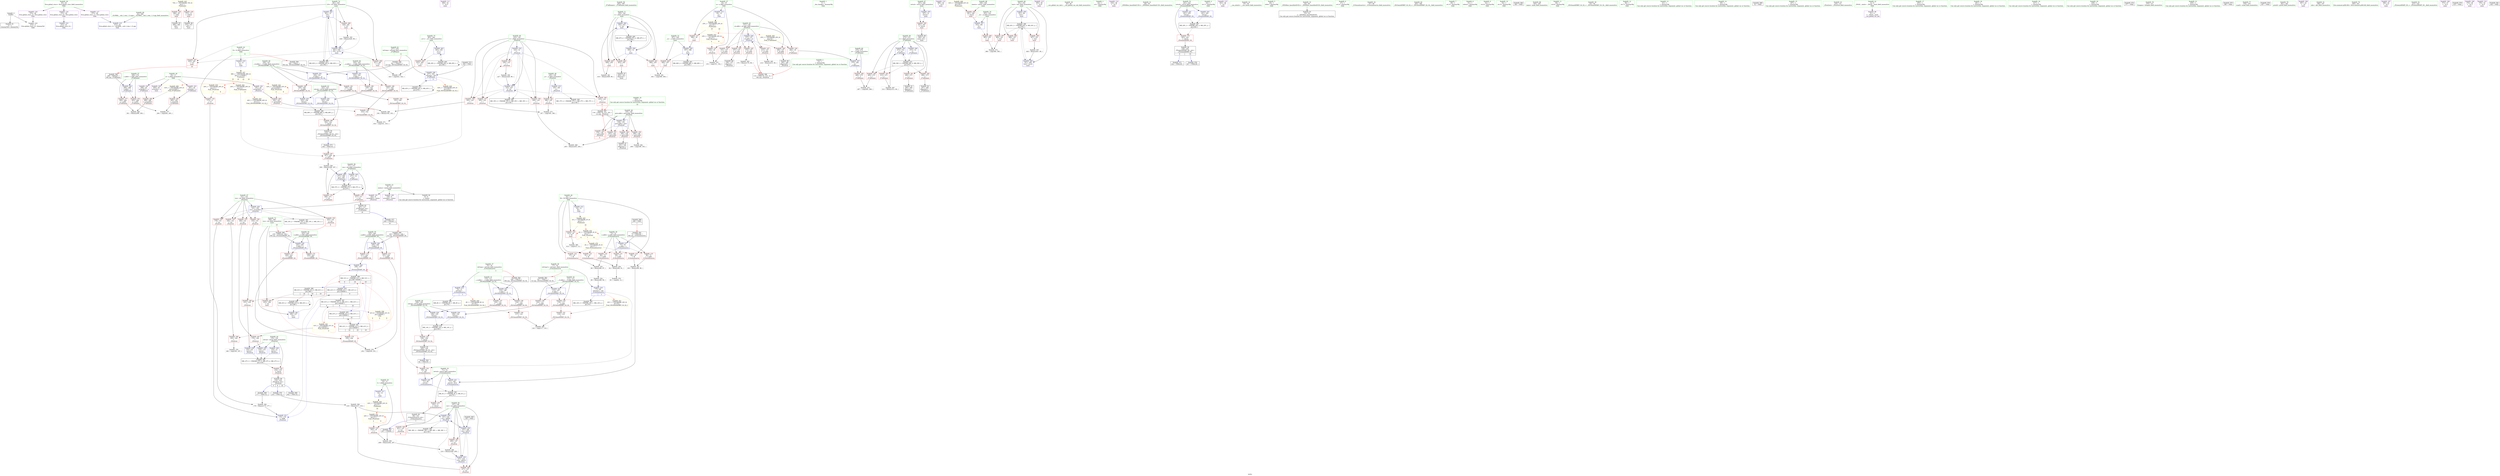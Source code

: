 digraph "SVFG" {
	label="SVFG";

	Node0x558348dd6080 [shape=record,color=grey,label="{NodeID: 0\nNullPtr}"];
	Node0x558348dd6080 -> Node0x558348e00f10[style=solid];
	Node0x558348dd6080 -> Node0x558348e03070[style=solid];
	Node0x558348e31960 [shape=record,color=yellow,style=double,label="{NodeID: 443\n74V_1 = ENCHI(MR_74V_0)\npts\{1 \}\nFun[main]}"];
	Node0x558348e31960 -> Node0x558348e04680[style=dashed];
	Node0x558348e31960 -> Node0x558348e04750[style=dashed];
	Node0x558348e12e50 [shape=record,color=grey,label="{NodeID: 360\n194 = Binary(192, 193, )\n}"];
	Node0x558348e01d70 [shape=record,color=red,label="{NodeID: 194\n333\<--332\n\<--\n_ZSt3minIiERKT_S2_S2_\n}"];
	Node0x558348e01d70 -> Node0x558348e13ed0[style=solid];
	Node0x558348dfee70 [shape=record,color=purple,label="{NodeID: 111\n406\<--32\n\<--.str.4\nmain\n}"];
	Node0x558348dfd080 [shape=record,color=green,label="{NodeID: 28\n20\<--21\na\<--a_field_insensitive\nGlob }"];
	Node0x558348dfd080 -> Node0x558348dfe720[style=solid];
	Node0x558348dfd080 -> Node0x558348dfe7f0[style=solid];
	Node0x558348dfd080 -> Node0x558348dfe8c0[style=solid];
	Node0x558348dfd080 -> Node0x558348dfe990[style=solid];
	Node0x558348e08e80 [shape=record,color=black,label="{NodeID: 388\nMR_51V_2 = PHI(MR_51V_3, MR_51V_1, )\npts\{360 100000 \}\n|{<s0>9|<s1>19|<s2>19}}"];
	Node0x558348e08e80:s0 -> Node0x558348e2e8a0[style=dashed,color=blue];
	Node0x558348e08e80:s1 -> Node0x558348e093b0[style=dashed,color=blue];
	Node0x558348e08e80:s2 -> Node0x558348e099a0[style=dashed,color=blue];
	Node0x558348e03580 [shape=record,color=blue,label="{NodeID: 222\n110\<--106\n__a.addr\<--__a\n_ZSt3maxIiERKT_S2_S2_\n}"];
	Node0x558348e03580 -> Node0x558348e04d00[style=dashed];
	Node0x558348e03580 -> Node0x558348e04dd0[style=dashed];
	Node0x558348e04f70 [shape=record,color=red,label="{NodeID: 139\n122\<--112\n\<--__b.addr\n_ZSt3maxIiERKT_S2_S2_\n}"];
	Node0x558348e04f70 -> Node0x558348e03720[style=solid];
	Node0x558348dff940 [shape=record,color=green,label="{NodeID: 56\n265\<--266\n_Z7allSamei\<--_Z7allSamei_field_insensitive\n}"];
	Node0x558348e54fd0 [shape=record,color=black,label="{NodeID: 582\n106 = PHI(75, )\n0th arg _ZSt3maxIiERKT_S2_S2_ }"];
	Node0x558348e54fd0 -> Node0x558348e03580[style=solid];
	Node0x558348e0cb20 [shape=record,color=blue,label="{NodeID: 250\n273\<--314\ni\<--inc\n_Z7allSamei\n}"];
	Node0x558348e0cb20 -> Node0x558348e2d4a0[style=dashed];
	Node0x558348e06630 [shape=record,color=red,label="{NodeID: 167\n170\<--169\n\<--\n_Z5solveii\n}"];
	Node0x558348e06630 -> Node0x558348e0bae0[style=solid];
	Node0x558348e01210 [shape=record,color=black,label="{NodeID: 84\n69\<--103\n_Z10numInsertsi_ret\<--\n_Z10numInsertsi\n|{<s0>7}}"];
	Node0x558348e01210:s0 -> Node0x558348e53eb0[style=solid,color=blue];
	Node0x558348de1660 [shape=record,color=green,label="{NodeID: 1\n7\<--1\n__dso_handle\<--dummyObj\nGlob }"];
	Node0x558348e31a70 [shape=record,color=yellow,style=double,label="{NodeID: 444\n22V_1 = ENCHI(MR_22V_0)\npts\{15 \}\nFun[main]|{<s0>22}}"];
	Node0x558348e31a70:s0 -> Node0x558348e21680[style=dashed,color=red];
	Node0x558348e12fd0 [shape=record,color=grey,label="{NodeID: 361\n410 = Binary(409, 90, )\n}"];
	Node0x558348e12fd0 -> Node0x558348e0d340[style=solid];
	Node0x558348e01e40 [shape=record,color=red,label="{NodeID: 195\n451\<--347\n\<--retval\nmain\n}"];
	Node0x558348e01e40 -> Node0x558348dfe3e0[style=solid];
	Node0x558348dfef40 [shape=record,color=purple,label="{NodeID: 112\n389\<--34\n\<--.str.5\nmain\n}"];
	Node0x558348dfd150 [shape=record,color=green,label="{NodeID: 29\n40\<--44\nllvm.global_ctors\<--llvm.global_ctors_field_insensitive\nGlob }"];
	Node0x558348dfd150 -> Node0x558348e03c30[style=solid];
	Node0x558348dfd150 -> Node0x558348e03d30[style=solid];
	Node0x558348dfd150 -> Node0x558348e03e30[style=solid];
	Node0x558348e093b0 [shape=record,color=black,label="{NodeID: 389\nMR_91V_4 = PHI(MR_91V_5, MR_91V_3, )\npts\{360 \}\n|{|<s2>19|<s3>19|<s4>19}}"];
	Node0x558348e093b0 -> Node0x558348e02660[style=dashed];
	Node0x558348e093b0 -> Node0x558348e298a0[style=dashed];
	Node0x558348e093b0:s2 -> Node0x558348e06cb0[style=dashed,color=red];
	Node0x558348e093b0:s3 -> Node0x558348e0c4a0[style=dashed,color=red];
	Node0x558348e093b0:s4 -> Node0x558348e08e80[style=dashed,color=red];
	Node0x558348e03650 [shape=record,color=blue,label="{NodeID: 223\n112\<--107\n__b.addr\<--__b\n_ZSt3maxIiERKT_S2_S2_\n}"];
	Node0x558348e03650 -> Node0x558348e04ea0[style=dashed];
	Node0x558348e03650 -> Node0x558348e04f70[style=dashed];
	Node0x558348e05040 [shape=record,color=red,label="{NodeID: 140\n117\<--116\n\<--\n_ZSt3maxIiERKT_S2_S2_\n}"];
	Node0x558348e05040 -> Node0x558348e13bd0[style=solid];
	Node0x558348dffa40 [shape=record,color=green,label="{NodeID: 57\n269\<--270\nc.addr\<--c.addr_field_insensitive\n_Z7allSamei\n}"];
	Node0x558348dffa40 -> Node0x558348e06d80[style=solid];
	Node0x558348dffa40 -> Node0x558348e06e50[style=solid];
	Node0x558348dffa40 -> Node0x558348e0c640[style=solid];
	Node0x558348e55140 [shape=record,color=black,label="{NodeID: 583\n107 = PHI(77, )\n1st arg _ZSt3maxIiERKT_S2_S2_ }"];
	Node0x558348e55140 -> Node0x558348e03650[style=solid];
	Node0x558348e0cbf0 [shape=record,color=blue,label="{NodeID: 251\n324\<--320\n__a.addr\<--__a\n_ZSt3minIiERKT_S2_S2_\n}"];
	Node0x558348e0cbf0 -> Node0x558348e07810[style=dashed];
	Node0x558348e0cbf0 -> Node0x558348e078e0[style=dashed];
	Node0x558348e06700 [shape=record,color=red,label="{NodeID: 168\n192\<--191\n\<--arrayidx9\n_Z5solveii\n}"];
	Node0x558348e06700 -> Node0x558348e12e50[style=solid];
	Node0x558348e012e0 [shape=record,color=black,label="{NodeID: 85\n105\<--128\n_ZSt3maxIiERKT_S2_S2__ret\<--\n_ZSt3maxIiERKT_S2_S2_\n|{<s0>3}}"];
	Node0x558348e012e0:s0 -> Node0x558348e51620[style=solid,color=blue];
	Node0x558348de7150 [shape=record,color=green,label="{NodeID: 2\n12\<--1\n\<--dummyObj\nCan only get source location for instruction, argument, global var or function.|{<s0>22}}"];
	Node0x558348de7150:s0 -> Node0x558348e55500[style=solid,color=red];
	Node0x558348e31b50 [shape=record,color=yellow,style=double,label="{NodeID: 445\n2V_1 = ENCHI(MR_2V_0)\npts\{17 \}\nFun[main]|{|<s1>22}}"];
	Node0x558348e31b50 -> Node0x558348e04340[style=dashed];
	Node0x558348e31b50:s1 -> Node0x558348e21760[style=dashed,color=red];
	Node0x558348e13150 [shape=record,color=grey,label="{NodeID: 362\n178 = Binary(173, 177, )\n}"];
	Node0x558348e13150 -> Node0x558348e0bbb0[style=solid];
	Node0x558348e01f10 [shape=record,color=red,label="{NodeID: 196\n381\<--349\n\<--ntests\nmain\n}"];
	Node0x558348e01f10 -> Node0x558348e0d0d0[style=solid];
	Node0x558348dff010 [shape=record,color=purple,label="{NodeID: 113\n393\<--36\n\<--.str.6\nmain\n}"];
	Node0x558348dfd250 [shape=record,color=green,label="{NodeID: 30\n45\<--46\n__cxx_global_var_init\<--__cxx_global_var_init_field_insensitive\n}"];
	Node0x558348e03720 [shape=record,color=blue,label="{NodeID: 224\n108\<--122\nretval\<--\n_ZSt3maxIiERKT_S2_S2_\n}"];
	Node0x558348e03720 -> Node0x558348e2eda0[style=dashed];
	Node0x558348e05110 [shape=record,color=red,label="{NodeID: 141\n119\<--118\n\<--\n_ZSt3maxIiERKT_S2_S2_\n}"];
	Node0x558348e05110 -> Node0x558348e13bd0[style=solid];
	Node0x558348dffb10 [shape=record,color=green,label="{NodeID: 58\n271\<--272\nres\<--res_field_insensitive\n_Z7allSamei\n}"];
	Node0x558348dffb10 -> Node0x558348e06f20[style=solid];
	Node0x558348dffb10 -> Node0x558348e06ff0[style=solid];
	Node0x558348dffb10 -> Node0x558348e0c710[style=solid];
	Node0x558348dffb10 -> Node0x558348e0ca50[style=solid];
	Node0x558348e55280 [shape=record,color=black,label="{NodeID: 584\n320 = PHI(11, )\n0th arg _ZSt3minIiERKT_S2_S2_ }"];
	Node0x558348e55280 -> Node0x558348e0cbf0[style=solid];
	Node0x558348e2e8a0 [shape=record,color=black,label="{NodeID: 418\nMR_41V_5 = PHI(MR_41V_7, MR_41V_4, )\npts\{100000 \}\n|{|<s2>8}}"];
	Node0x558348e2e8a0 -> Node0x558348e067d0[style=dashed];
	Node0x558348e2e8a0 -> Node0x558348e27fa0[style=dashed];
	Node0x558348e2e8a0:s2 -> Node0x558348e317a0[style=dashed,color=red];
	Node0x558348e0ccc0 [shape=record,color=blue,label="{NodeID: 252\n326\<--321\n__b.addr\<--__b\n_ZSt3minIiERKT_S2_S2_\n}"];
	Node0x558348e0ccc0 -> Node0x558348e079b0[style=dashed];
	Node0x558348e0ccc0 -> Node0x558348e01bd0[style=dashed];
	Node0x558348e067d0 [shape=record,color=red,label="{NodeID: 169\n231\<--230\n\<--\n_Z5solveii\n}"];
	Node0x558348e067d0 -> Node0x558348e0c160[style=solid];
	Node0x558348e013b0 [shape=record,color=black,label="{NodeID: 86\n158\<--157\nidxprom\<--\n_Z5solveii\n}"];
	Node0x558348df34b0 [shape=record,color=green,label="{NodeID: 3\n22\<--1\n.str\<--dummyObj\nGlob }"];
	Node0x558348e31c30 [shape=record,color=yellow,style=double,label="{NodeID: 446\n25V_1 = ENCHI(MR_25V_0)\npts\{19 \}\nFun[main]|{|<s1>18|<s2>22}}"];
	Node0x558348e31c30 -> Node0x558348e045b0[style=dashed];
	Node0x558348e31c30:s1 -> Node0x558348e32bd0[style=dashed,color=red];
	Node0x558348e31c30:s2 -> Node0x558348e21840[style=dashed,color=red];
	Node0x558348e132d0 [shape=record,color=grey,label="{NodeID: 363\n175 = Binary(174, 90, )\n|{<s0>4}}"];
	Node0x558348e132d0:s0 -> Node0x558348e55500[style=solid,color=red];
	Node0x558348e01fe0 [shape=record,color=red,label="{NodeID: 197\n384\<--351\n\<--test\nmain\n}"];
	Node0x558348e01fe0 -> Node0x558348e14050[style=solid];
	Node0x558348dff0e0 [shape=record,color=purple,label="{NodeID: 114\n434\<--38\n\<--.str.7\nmain\n}"];
	Node0x558348dfd350 [shape=record,color=green,label="{NodeID: 31\n49\<--50\n_ZNSt8ios_base4InitC1Ev\<--_ZNSt8ios_base4InitC1Ev_field_insensitive\n}"];
	Node0x558348e099a0 [shape=record,color=black,label="{NodeID: 391\nMR_41V_3 = PHI(MR_41V_4, MR_41V_2, )\npts\{100000 \}\n|{|<s1>19|<s2>19|<s3>19}}"];
	Node0x558348e099a0 -> Node0x558348e2a7a0[style=dashed];
	Node0x558348e099a0:s1 -> Node0x558348e06cb0[style=dashed,color=red];
	Node0x558348e099a0:s2 -> Node0x558348e0c4a0[style=dashed,color=red];
	Node0x558348e099a0:s3 -> Node0x558348e08e80[style=dashed,color=red];
	Node0x558348e037f0 [shape=record,color=blue,label="{NodeID: 225\n108\<--125\nretval\<--\n_ZSt3maxIiERKT_S2_S2_\n}"];
	Node0x558348e037f0 -> Node0x558348e2eda0[style=dashed];
	Node0x558348e051e0 [shape=record,color=red,label="{NodeID: 142\n234\<--135\n\<--retval\n_Z5solveii\n}"];
	Node0x558348e051e0 -> Node0x558348e01620[style=solid];
	Node0x558348dffbe0 [shape=record,color=green,label="{NodeID: 59\n273\<--274\ni\<--i_field_insensitive\n_Z7allSamei\n}"];
	Node0x558348dffbe0 -> Node0x558348e070c0[style=solid];
	Node0x558348dffbe0 -> Node0x558348e07190[style=solid];
	Node0x558348dffbe0 -> Node0x558348e07260[style=solid];
	Node0x558348dffbe0 -> Node0x558348e07330[style=solid];
	Node0x558348dffbe0 -> Node0x558348e0c7e0[style=solid];
	Node0x558348dffbe0 -> Node0x558348e0cb20[style=solid];
	Node0x558348e553c0 [shape=record,color=black,label="{NodeID: 585\n321 = PHI(277, )\n1st arg _ZSt3minIiERKT_S2_S2_ }"];
	Node0x558348e553c0 -> Node0x558348e0ccc0[style=solid];
	Node0x558348e2eda0 [shape=record,color=black,label="{NodeID: 419\nMR_14V_3 = PHI(MR_14V_4, MR_14V_2, )\npts\{109 \}\n}"];
	Node0x558348e2eda0 -> Node0x558348e04c30[style=dashed];
	Node0x558348e0cd90 [shape=record,color=blue,label="{NodeID: 253\n322\<--336\nretval\<--\n_ZSt3minIiERKT_S2_S2_\n}"];
	Node0x558348e0cd90 -> Node0x558348e284a0[style=dashed];
	Node0x558348e068a0 [shape=record,color=red,label="{NodeID: 170\n263\<--241\n\<--retval\n_Z5reminIiEbRT_S0_\n}"];
	Node0x558348e068a0 -> Node0x558348e016f0[style=solid];
	Node0x558348e01480 [shape=record,color=black,label="{NodeID: 87\n161\<--160\nidxprom1\<--\n_Z5solveii\n}"];
	Node0x558348dfbcd0 [shape=record,color=green,label="{NodeID: 4\n24\<--1\n.str.1\<--dummyObj\nGlob }"];
	Node0x558348e13450 [shape=record,color=grey,label="{NodeID: 364\n218 = Binary(217, 216, )\n}"];
	Node0x558348e13450 -> Node0x558348e0bfc0[style=solid];
	Node0x558348e020b0 [shape=record,color=red,label="{NodeID: 198\n388\<--351\n\<--test\nmain\n}"];
	Node0x558348dff1b0 [shape=record,color=purple,label="{NodeID: 115\n443\<--38\n\<--.str.7\nmain\n}"];
	Node0x558348dfd450 [shape=record,color=green,label="{NodeID: 32\n55\<--56\n__cxa_atexit\<--__cxa_atexit_field_insensitive\n}"];
	Node0x558348e39070 [shape=record,color=yellow,style=double,label="{NodeID: 558\n41V_6 = CSCHI(MR_41V_5)\npts\{100000 \}\nCS[]|{<s0>9|<s1>9|<s2>9}}"];
	Node0x558348e39070:s0 -> Node0x558348e06cb0[style=dashed,color=red];
	Node0x558348e39070:s1 -> Node0x558348e0c4a0[style=dashed,color=red];
	Node0x558348e39070:s2 -> Node0x558348e08e80[style=dashed,color=red];
	Node0x558348e266a0 [shape=record,color=black,label="{NodeID: 392\nMR_27V_3 = PHI(MR_27V_5, MR_27V_2, MR_27V_4, )\npts\{136 \}\n}"];
	Node0x558348e266a0 -> Node0x558348e051e0[style=dashed];
	Node0x558348e038c0 [shape=record,color=blue,label="{NodeID: 226\n137\<--133\nat.addr\<--at\n_Z5solveii\n}"];
	Node0x558348e038c0 -> Node0x558348e052b0[style=dashed];
	Node0x558348e038c0 -> Node0x558348e05380[style=dashed];
	Node0x558348e038c0 -> Node0x558348e05450[style=dashed];
	Node0x558348e038c0 -> Node0x558348e05520[style=dashed];
	Node0x558348e038c0 -> Node0x558348e055f0[style=dashed];
	Node0x558348e052b0 [shape=record,color=red,label="{NodeID: 143\n151\<--137\n\<--at.addr\n_Z5solveii\n}"];
	Node0x558348e052b0 -> Node0x558348e144d0[style=solid];
	Node0x558348dffcb0 [shape=record,color=green,label="{NodeID: 60\n275\<--276\n_n\<--_n_field_insensitive\n_Z7allSamei\n}"];
	Node0x558348dffcb0 -> Node0x558348e07400[style=solid];
	Node0x558348dffcb0 -> Node0x558348e0c8b0[style=solid];
	Node0x558348e55500 [shape=record,color=black,label="{NodeID: 586\n133 = PHI(175, 214, 12, )\n0th arg _Z5solveii }"];
	Node0x558348e55500 -> Node0x558348e038c0[style=solid];
	Node0x558348e2f2a0 [shape=record,color=yellow,style=double,label="{NodeID: 420\n8V_1 = ENCHI(MR_8V_0)\npts\{76 \}\nFun[_ZSt3maxIiERKT_S2_S2_]}"];
	Node0x558348e2f2a0 -> Node0x558348e05040[style=dashed];
	Node0x558348e0ce60 [shape=record,color=blue,label="{NodeID: 254\n322\<--339\nretval\<--\n_ZSt3minIiERKT_S2_S2_\n}"];
	Node0x558348e0ce60 -> Node0x558348e284a0[style=dashed];
	Node0x558348e06970 [shape=record,color=red,label="{NodeID: 171\n249\<--243\n\<--x.addr\n_Z5reminIiEbRT_S0_\n}"];
	Node0x558348e06970 -> Node0x558348e06cb0[style=solid];
	Node0x558348e01550 [shape=record,color=black,label="{NodeID: 88\n190\<--189\nidxprom8\<--\n_Z5solveii\n}"];
	Node0x558348df2f60 [shape=record,color=green,label="{NodeID: 5\n26\<--1\nstdin\<--dummyObj\nGlob }"];
	Node0x558348e31df0 [shape=record,color=yellow,style=double,label="{NodeID: 448\n81V_1 = ENCHI(MR_81V_0)\npts\{350 \}\nFun[main]}"];
	Node0x558348e31df0 -> Node0x558348e01f10[style=dashed];
	Node0x558348e135d0 [shape=record,color=grey,label="{NodeID: 365\n214 = Binary(213, 90, )\n|{<s0>8}}"];
	Node0x558348e135d0:s0 -> Node0x558348e55500[style=solid,color=red];
	Node0x558348e02180 [shape=record,color=red,label="{NodeID: 199\n447\<--351\n\<--test\nmain\n}"];
	Node0x558348e02180 -> Node0x558348e129d0[style=solid];
	Node0x558348e03c30 [shape=record,color=purple,label="{NodeID: 116\n472\<--40\nllvm.global_ctors_0\<--llvm.global_ctors\nGlob }"];
	Node0x558348e03c30 -> Node0x558348e02e70[style=solid];
	Node0x558348dfd550 [shape=record,color=green,label="{NodeID: 33\n54\<--60\n_ZNSt8ios_base4InitD1Ev\<--_ZNSt8ios_base4InitD1Ev_field_insensitive\n}"];
	Node0x558348dfd550 -> Node0x558348e01110[style=solid];
	Node0x558348e26ba0 [shape=record,color=black,label="{NodeID: 393\nMR_33V_2 = PHI(MR_33V_3, MR_33V_1, MR_33V_3, )\npts\{142 \}\n}"];
	Node0x558348e03990 [shape=record,color=blue,label="{NodeID: 227\n139\<--134\nprev.addr\<--prev\n_Z5solveii\n}"];
	Node0x558348e03990 -> Node0x558348e056c0[style=dashed];
	Node0x558348e03990 -> Node0x558348e05790[style=dashed];
	Node0x558348e03990 -> Node0x558348e05860[style=dashed];
	Node0x558348e03990 -> Node0x558348e05930[style=dashed];
	Node0x558348e05380 [shape=record,color=red,label="{NodeID: 144\n157\<--137\n\<--at.addr\n_Z5solveii\n}"];
	Node0x558348e05380 -> Node0x558348e013b0[style=solid];
	Node0x558348dffd80 [shape=record,color=green,label="{NodeID: 61\n277\<--278\nref.tmp\<--ref.tmp_field_insensitive\n_Z7allSamei\n|{|<s1>11}}"];
	Node0x558348dffd80 -> Node0x558348e0c980[style=solid];
	Node0x558348dffd80:s1 -> Node0x558348e553c0[style=solid,color=red];
	Node0x558348e557e0 [shape=record,color=black,label="{NodeID: 587\n134 = PHI(176, 215, 183, )\n1st arg _Z5solveii }"];
	Node0x558348e557e0 -> Node0x558348e03990[style=solid];
	Node0x558348e2fdc0 [shape=record,color=yellow,style=double,label="{NodeID: 421\n10V_1 = ENCHI(MR_10V_0)\npts\{78 \}\nFun[_ZSt3maxIiERKT_S2_S2_]}"];
	Node0x558348e2fdc0 -> Node0x558348e05110[style=dashed];
	Node0x558348e0cf30 [shape=record,color=blue,label="{NodeID: 255\n347\<--12\nretval\<--\nmain\n}"];
	Node0x558348e0cf30 -> Node0x558348e01e40[style=dashed];
	Node0x558348e06a40 [shape=record,color=red,label="{NodeID: 172\n258\<--243\n\<--x.addr\n_Z5reminIiEbRT_S0_\n}"];
	Node0x558348e06a40 -> Node0x558348e0c4a0[style=solid];
	Node0x558348e01620 [shape=record,color=black,label="{NodeID: 89\n132\<--234\n_Z5solveii_ret\<--\n_Z5solveii\n|{<s0>4|<s1>8|<s2>22}}"];
	Node0x558348e01620:s0 -> Node0x558348e54110[style=solid,color=blue];
	Node0x558348e01620:s1 -> Node0x558348e54280[style=solid,color=blue];
	Node0x558348e01620:s2 -> Node0x558348e54d60[style=solid,color=blue];
	Node0x558348df2ff0 [shape=record,color=green,label="{NodeID: 6\n27\<--1\n.str.2\<--dummyObj\nGlob }"];
	Node0x558348e13750 [shape=record,color=grey,label="{NodeID: 366\n301 = Binary(299, 300, )\n}"];
	Node0x558348e02250 [shape=record,color=red,label="{NodeID: 200\n385\<--353\n\<--_b\nmain\n}"];
	Node0x558348e02250 -> Node0x558348e14050[style=solid];
	Node0x558348e03d30 [shape=record,color=purple,label="{NodeID: 117\n473\<--40\nllvm.global_ctors_1\<--llvm.global_ctors\nGlob }"];
	Node0x558348e03d30 -> Node0x558348e02f70[style=solid];
	Node0x558348dfd650 [shape=record,color=green,label="{NodeID: 34\n67\<--68\n_Z10numInsertsi\<--_Z10numInsertsi_field_insensitive\n}"];
	Node0x558348e270a0 [shape=record,color=black,label="{NodeID: 394\nMR_35V_2 = PHI(MR_35V_4, MR_35V_1, MR_35V_1, )\npts\{144 \}\n}"];
	Node0x558348e03a60 [shape=record,color=blue,label="{NodeID: 228\n135\<--12\nretval\<--\n_Z5solveii\n}"];
	Node0x558348e03a60 -> Node0x558348e266a0[style=dashed];
	Node0x558348e05450 [shape=record,color=red,label="{NodeID: 145\n174\<--137\n\<--at.addr\n_Z5solveii\n}"];
	Node0x558348e05450 -> Node0x558348e132d0[style=solid];
	Node0x558348dffe50 [shape=record,color=green,label="{NodeID: 62\n305\<--306\n_ZSt3minIiERKT_S2_S2_\<--_ZSt3minIiERKT_S2_S2__field_insensitive\n}"];
	Node0x558348e559a0 [shape=record,color=black,label="{NodeID: 588\n239 = PHI(220, 359, )\n0th arg _Z5reminIiEbRT_S0_ }"];
	Node0x558348e559a0 -> Node0x558348e0c230[style=solid];
	Node0x558348e0d000 [shape=record,color=blue,label="{NodeID: 256\n351\<--90\ntest\<--\nmain\n}"];
	Node0x558348e0d000 -> Node0x558348e289a0[style=dashed];
	Node0x558348e06b10 [shape=record,color=red,label="{NodeID: 173\n251\<--245\n\<--y.addr\n_Z5reminIiEbRT_S0_\n}"];
	Node0x558348e06b10 -> Node0x558348e14650[style=solid];
	Node0x558348e016f0 [shape=record,color=black,label="{NodeID: 90\n238\<--263\n_Z5reminIiEbRT_S0__ret\<--\n_Z5reminIiEbRT_S0_\n|{<s0>9|<s1>19}}"];
	Node0x558348e016f0:s0 -> Node0x558348e543c0[style=solid,color=blue];
	Node0x558348e016f0:s1 -> Node0x558348e54b80[style=solid,color=blue];
	Node0x558348df3080 [shape=record,color=green,label="{NodeID: 7\n29\<--1\n.str.3\<--dummyObj\nGlob }"];
	Node0x558348e138d0 [shape=record,color=grey,label="{NodeID: 367\n314 = Binary(313, 90, )\n}"];
	Node0x558348e138d0 -> Node0x558348e0cb20[style=solid];
	Node0x558348e02320 [shape=record,color=red,label="{NodeID: 201\n399\<--355\n\<--i\nmain\n}"];
	Node0x558348e02320 -> Node0x558348e14dd0[style=solid];
	Node0x558348e03e30 [shape=record,color=purple,label="{NodeID: 118\n474\<--40\nllvm.global_ctors_2\<--llvm.global_ctors\nGlob }"];
	Node0x558348e03e30 -> Node0x558348e03070[style=solid];
	Node0x558348dfd750 [shape=record,color=green,label="{NodeID: 35\n71\<--72\nretval\<--retval_field_insensitive\n_Z10numInsertsi\n}"];
	Node0x558348dfd750 -> Node0x558348e04820[style=solid];
	Node0x558348dfd750 -> Node0x558348e033e0[style=solid];
	Node0x558348dfd750 -> Node0x558348e034b0[style=solid];
	Node0x558348e275a0 [shape=record,color=black,label="{NodeID: 395\nMR_37V_2 = PHI(MR_37V_3, MR_37V_1, MR_37V_1, )\npts\{146 \}\n}"];
	Node0x558348e03b30 [shape=record,color=blue,label="{NodeID: 229\n141\<--162\nres\<--arrayidx2\n_Z5solveii\n}"];
	Node0x558348e03b30 -> Node0x558348e05a00[style=dashed];
	Node0x558348e03b30 -> Node0x558348e05ad0[style=dashed];
	Node0x558348e03b30 -> Node0x558348e05ba0[style=dashed];
	Node0x558348e03b30 -> Node0x558348e05c70[style=dashed];
	Node0x558348e03b30 -> Node0x558348e05d40[style=dashed];
	Node0x558348e03b30 -> Node0x558348e26ba0[style=dashed];
	Node0x558348e05520 [shape=record,color=red,label="{NodeID: 146\n189\<--137\n\<--at.addr\n_Z5solveii\n}"];
	Node0x558348e05520 -> Node0x558348e01550[style=solid];
	Node0x558348dfff50 [shape=record,color=green,label="{NodeID: 63\n322\<--323\nretval\<--retval_field_insensitive\n_ZSt3minIiERKT_S2_S2_\n}"];
	Node0x558348dfff50 -> Node0x558348e07740[style=solid];
	Node0x558348dfff50 -> Node0x558348e0cd90[style=solid];
	Node0x558348dfff50 -> Node0x558348e0ce60[style=solid];
	Node0x558348e55af0 [shape=record,color=black,label="{NodeID: 589\n240 = PHI(221, 426, )\n1st arg _Z5reminIiEbRT_S0_ }"];
	Node0x558348e55af0 -> Node0x558348e0c300[style=solid];
	Node0x558348e0d0d0 [shape=record,color=blue,label="{NodeID: 257\n353\<--381\n_b\<--\nmain\n}"];
	Node0x558348e0d0d0 -> Node0x558348e02250[style=dashed];
	Node0x558348e06be0 [shape=record,color=red,label="{NodeID: 174\n257\<--245\n\<--y.addr\n_Z5reminIiEbRT_S0_\n}"];
	Node0x558348e06be0 -> Node0x558348e0c4a0[style=solid];
	Node0x558348e017c0 [shape=record,color=black,label="{NodeID: 91\n290\<--289\nidxprom\<--\n_Z7allSamei\n}"];
	Node0x558348df3720 [shape=record,color=green,label="{NodeID: 8\n31\<--1\nstdout\<--dummyObj\nGlob }"];
	Node0x558348e13a50 [shape=record,color=grey,label="{NodeID: 368\n205 = Binary(203, 204, )\n}"];
	Node0x558348e023f0 [shape=record,color=red,label="{NodeID: 202\n403\<--355\n\<--i\nmain\n}"];
	Node0x558348e023f0 -> Node0x558348dfe310[style=solid];
	Node0x558348e03f30 [shape=record,color=red,label="{NodeID: 119\n173\<--11\n\<--D\n_Z5solveii\n}"];
	Node0x558348e03f30 -> Node0x558348e13150[style=solid];
	Node0x558348dfd820 [shape=record,color=green,label="{NodeID: 36\n73\<--74\nx.addr\<--x.addr_field_insensitive\n_Z10numInsertsi\n}"];
	Node0x558348dfd820 -> Node0x558348e048f0[style=solid];
	Node0x558348dfd820 -> Node0x558348e049c0[style=solid];
	Node0x558348dfd820 -> Node0x558348e04a90[style=solid];
	Node0x558348dfd820 -> Node0x558348e03170[style=solid];
	Node0x558348e27aa0 [shape=record,color=black,label="{NodeID: 396\nMR_39V_2 = PHI(MR_39V_3, MR_39V_1, MR_39V_1, )\npts\{148 \}\n}"];
	Node0x558348e0bae0 [shape=record,color=blue,label="{NodeID: 230\n135\<--170\nretval\<--\n_Z5solveii\n}"];
	Node0x558348e0bae0 -> Node0x558348e266a0[style=dashed];
	Node0x558348e055f0 [shape=record,color=red,label="{NodeID: 147\n213\<--137\n\<--at.addr\n_Z5solveii\n}"];
	Node0x558348e055f0 -> Node0x558348e135d0[style=solid];
	Node0x558348e00020 [shape=record,color=green,label="{NodeID: 64\n324\<--325\n__a.addr\<--__a.addr_field_insensitive\n_ZSt3minIiERKT_S2_S2_\n}"];
	Node0x558348e00020 -> Node0x558348e07810[style=solid];
	Node0x558348e00020 -> Node0x558348e078e0[style=solid];
	Node0x558348e00020 -> Node0x558348e0cbf0[style=solid];
	Node0x558348e55c40 [shape=record,color=black,label="{NodeID: 590\n268 = PHI(425, )\n0th arg _Z7allSamei }"];
	Node0x558348e55c40 -> Node0x558348e0c640[style=solid];
	Node0x558348e0d1a0 [shape=record,color=blue,label="{NodeID: 258\n355\<--12\ni\<--\nmain\n}"];
	Node0x558348e0d1a0 -> Node0x558348e02320[style=dashed];
	Node0x558348e0d1a0 -> Node0x558348e023f0[style=dashed];
	Node0x558348e0d1a0 -> Node0x558348e024c0[style=dashed];
	Node0x558348e0d1a0 -> Node0x558348e0d340[style=dashed];
	Node0x558348e0d1a0 -> Node0x558348e28ea0[style=dashed];
	Node0x558348e06cb0 [shape=record,color=red,label="{NodeID: 175\n250\<--249\n\<--\n_Z5reminIiEbRT_S0_\n}"];
	Node0x558348e06cb0 -> Node0x558348e14650[style=solid];
	Node0x558348e01890 [shape=record,color=black,label="{NodeID: 92\n297\<--296\nidxprom2\<--\n_Z7allSamei\n}"];
	Node0x558348df37b0 [shape=record,color=green,label="{NodeID: 9\n32\<--1\n.str.4\<--dummyObj\nGlob }"];
	Node0x558348e13bd0 [shape=record,color=grey,label="{NodeID: 369\n120 = cmp(117, 119, )\n}"];
	Node0x558348e024c0 [shape=record,color=red,label="{NodeID: 203\n409\<--355\n\<--i\nmain\n}"];
	Node0x558348e024c0 -> Node0x558348e12fd0[style=solid];
	Node0x558348e04000 [shape=record,color=red,label="{NodeID: 120\n202\<--14\n\<--I\n_Z5solveii\n}"];
	Node0x558348e04000 -> Node0x558348e12cd0[style=solid];
	Node0x558348dfd8f0 [shape=record,color=green,label="{NodeID: 37\n75\<--76\nref.tmp\<--ref.tmp_field_insensitive\n_Z10numInsertsi\n|{|<s1>3}}"];
	Node0x558348dfd8f0 -> Node0x558348e03240[style=solid];
	Node0x558348dfd8f0:s1 -> Node0x558348e54fd0[style=solid,color=red];
	Node0x558348e51620 [shape=record,color=black,label="{NodeID: 563\n92 = PHI(105, )\n}"];
	Node0x558348e51620 -> Node0x558348e04b60[style=solid];
	Node0x558348e27fa0 [shape=record,color=black,label="{NodeID: 397\nMR_41V_2 = PHI(MR_41V_5, MR_41V_1, MR_41V_1, )\npts\{100000 \}\n|{<s0>4|<s1>8|<s2>22}}"];
	Node0x558348e27fa0:s0 -> Node0x558348e0bbb0[style=dashed,color=blue];
	Node0x558348e27fa0:s1 -> Node0x558348e39070[style=dashed,color=blue];
	Node0x558348e27fa0:s2 -> Node0x558348e2a7a0[style=dashed,color=blue];
	Node0x558348e0bbb0 [shape=record,color=blue,label="{NodeID: 231\n179\<--178\n\<--add6\n_Z5solveii\n}"];
	Node0x558348e0bbb0 -> Node0x558348e2e8a0[style=dashed];
	Node0x558348e056c0 [shape=record,color=red,label="{NodeID: 148\n160\<--139\n\<--prev.addr\n_Z5solveii\n}"];
	Node0x558348e056c0 -> Node0x558348e01480[style=solid];
	Node0x558348e000f0 [shape=record,color=green,label="{NodeID: 65\n326\<--327\n__b.addr\<--__b.addr_field_insensitive\n_ZSt3minIiERKT_S2_S2_\n}"];
	Node0x558348e000f0 -> Node0x558348e079b0[style=solid];
	Node0x558348e000f0 -> Node0x558348e01bd0[style=solid];
	Node0x558348e000f0 -> Node0x558348e0ccc0[style=solid];
	Node0x558348e55d50 [shape=record,color=black,label="{NodeID: 591\n70 = PHI(206, )\n0th arg _Z10numInsertsi }"];
	Node0x558348e55d50 -> Node0x558348e03170[style=solid];
	Node0x558348e30140 [shape=record,color=yellow,style=double,label="{NodeID: 425\n20V_1 = ENCHI(MR_20V_0)\npts\{13 \}\nFun[_ZSt3minIiERKT_S2_S2_]}"];
	Node0x558348e30140 -> Node0x558348e01d70[style=dashed];
	Node0x558348e0d270 [shape=record,color=blue,label="{NodeID: 259\n357\<--396\n_n\<--\nmain\n}"];
	Node0x558348e0d270 -> Node0x558348e02590[style=dashed];
	Node0x558348e0d270 -> Node0x558348e293a0[style=dashed];
	Node0x558348e06d80 [shape=record,color=red,label="{NodeID: 176\n293\<--269\n\<--c.addr\n_Z7allSamei\n}"];
	Node0x558348e06d80 -> Node0x558348e147d0[style=solid];
	Node0x558348e01960 [shape=record,color=black,label="{NodeID: 93\n267\<--317\n_Z7allSamei_ret\<--\n_Z7allSamei\n|{<s0>18}}"];
	Node0x558348e01960:s0 -> Node0x558348e549b0[style=solid,color=blue];
	Node0x558348df3840 [shape=record,color=green,label="{NodeID: 10\n34\<--1\n.str.5\<--dummyObj\nGlob }"];
	Node0x558348e13d50 [shape=record,color=grey,label="{NodeID: 370\n83 = cmp(82, 12, )\n}"];
	Node0x558348e02590 [shape=record,color=red,label="{NodeID: 204\n400\<--357\n\<--_n\nmain\n}"];
	Node0x558348e02590 -> Node0x558348e14dd0[style=solid];
	Node0x558348e040d0 [shape=record,color=red,label="{NodeID: 121\n81\<--16\n\<--M\n_Z10numInsertsi\n}"];
	Node0x558348e040d0 -> Node0x558348e12550[style=solid];
	Node0x558348dfd9c0 [shape=record,color=green,label="{NodeID: 38\n77\<--78\nref.tmp1\<--ref.tmp1_field_insensitive\n_Z10numInsertsi\n|{|<s1>3}}"];
	Node0x558348dfd9c0 -> Node0x558348e03310[style=solid];
	Node0x558348dfd9c0:s1 -> Node0x558348e55140[style=solid,color=red];
	Node0x558348e53c40 [shape=record,color=black,label="{NodeID: 564\n394 = PHI()\n}"];
	Node0x558348e284a0 [shape=record,color=black,label="{NodeID: 398\nMR_68V_3 = PHI(MR_68V_4, MR_68V_2, )\npts\{323 \}\n}"];
	Node0x558348e284a0 -> Node0x558348e07740[style=dashed];
	Node0x558348e0bc80 [shape=record,color=blue,label="{NodeID: 232\n143\<--12\ni\<--\n_Z5solveii\n}"];
	Node0x558348e0bc80 -> Node0x558348e05e10[style=dashed];
	Node0x558348e0bc80 -> Node0x558348e05ee0[style=dashed];
	Node0x558348e0bc80 -> Node0x558348e05fb0[style=dashed];
	Node0x558348e0bc80 -> Node0x558348e06080[style=dashed];
	Node0x558348e0bc80 -> Node0x558348e06150[style=dashed];
	Node0x558348e0bc80 -> Node0x558348e0c090[style=dashed];
	Node0x558348e0bc80 -> Node0x558348e270a0[style=dashed];
	Node0x558348e05790 [shape=record,color=red,label="{NodeID: 149\n176\<--139\n\<--prev.addr\n_Z5solveii\n|{<s0>4}}"];
	Node0x558348e05790:s0 -> Node0x558348e557e0[style=solid,color=red];
	Node0x558348e001c0 [shape=record,color=green,label="{NodeID: 66\n344\<--345\nmain\<--main_field_insensitive\n}"];
	Node0x558348e30250 [shape=record,color=yellow,style=double,label="{NodeID: 426\n63V_1 = ENCHI(MR_63V_0)\npts\{278 \}\nFun[_ZSt3minIiERKT_S2_S2_]}"];
	Node0x558348e30250 -> Node0x558348e01ca0[style=dashed];
	Node0x558348e0d340 [shape=record,color=blue,label="{NodeID: 260\n355\<--410\ni\<--inc\nmain\n}"];
	Node0x558348e0d340 -> Node0x558348e02320[style=dashed];
	Node0x558348e0d340 -> Node0x558348e023f0[style=dashed];
	Node0x558348e0d340 -> Node0x558348e024c0[style=dashed];
	Node0x558348e0d340 -> Node0x558348e0d340[style=dashed];
	Node0x558348e0d340 -> Node0x558348e28ea0[style=dashed];
	Node0x558348e06e50 [shape=record,color=red,label="{NodeID: 177\n300\<--269\n\<--c.addr\n_Z7allSamei\n}"];
	Node0x558348e06e50 -> Node0x558348e13750[style=solid];
	Node0x558348e01a30 [shape=record,color=black,label="{NodeID: 94\n319\<--342\n_ZSt3minIiERKT_S2_S2__ret\<--\n_ZSt3minIiERKT_S2_S2_\n|{<s0>11}}"];
	Node0x558348e01a30:s0 -> Node0x558348e545a0[style=solid,color=blue];
	Node0x558348df38d0 [shape=record,color=green,label="{NodeID: 11\n36\<--1\n.str.6\<--dummyObj\nGlob }"];
	Node0x558348e13ed0 [shape=record,color=grey,label="{NodeID: 371\n334 = cmp(331, 333, )\n}"];
	Node0x558348e02660 [shape=record,color=red,label="{NodeID: 205\n433\<--359\n\<--res\nmain\n}"];
	Node0x558348e041a0 [shape=record,color=red,label="{NodeID: 122\n87\<--16\n\<--M\n_Z10numInsertsi\n}"];
	Node0x558348e041a0 -> Node0x558348e123d0[style=solid];
	Node0x558348dfda90 [shape=record,color=green,label="{NodeID: 39\n93\<--94\n_ZSt3maxIiERKT_S2_S2_\<--_ZSt3maxIiERKT_S2_S2__field_insensitive\n}"];
	Node0x558348e53d10 [shape=record,color=black,label="{NodeID: 565\n195 = PHI()\n}"];
	Node0x558348e53d10 -> Node0x558348e0be20[style=solid];
	Node0x558348e289a0 [shape=record,color=black,label="{NodeID: 399\nMR_83V_3 = PHI(MR_83V_4, MR_83V_2, )\npts\{352 \}\n}"];
	Node0x558348e289a0 -> Node0x558348e01fe0[style=dashed];
	Node0x558348e289a0 -> Node0x558348e020b0[style=dashed];
	Node0x558348e289a0 -> Node0x558348e02180[style=dashed];
	Node0x558348e289a0 -> Node0x558348e0d750[style=dashed];
	Node0x558348e0bd50 [shape=record,color=blue,label="{NodeID: 233\n145\<--183\n_n\<--\n_Z5solveii\n}"];
	Node0x558348e0bd50 -> Node0x558348e06220[style=dashed];
	Node0x558348e0bd50 -> Node0x558348e275a0[style=dashed];
	Node0x558348e05860 [shape=record,color=red,label="{NodeID: 150\n199\<--139\n\<--prev.addr\n_Z5solveii\n}"];
	Node0x558348e05860 -> Node0x558348e14f50[style=solid];
	Node0x558348e002c0 [shape=record,color=green,label="{NodeID: 67\n347\<--348\nretval\<--retval_field_insensitive\nmain\n}"];
	Node0x558348e002c0 -> Node0x558348e01e40[style=solid];
	Node0x558348e002c0 -> Node0x558348e0cf30[style=solid];
	Node0x558348e0d410 [shape=record,color=blue,label="{NodeID: 261\n359\<--417\nres\<--\nmain\n}"];
	Node0x558348e0d410 -> Node0x558348e093b0[style=dashed];
	Node0x558348e06f20 [shape=record,color=red,label="{NodeID: 178\n308\<--271\n\<--res\n_Z7allSamei\n}"];
	Node0x558348e06f20 -> Node0x558348e12b50[style=solid];
	Node0x558348e01b00 [shape=record,color=black,label="{NodeID: 95\n369\<--366\ncall\<--\nmain\n}"];
	Node0x558348dfc580 [shape=record,color=green,label="{NodeID: 12\n38\<--1\n.str.7\<--dummyObj\nGlob }"];
	Node0x558348e14050 [shape=record,color=grey,label="{NodeID: 372\n386 = cmp(384, 385, )\n}"];
	Node0x558348e02730 [shape=record,color=red,label="{NodeID: 206\n421\<--361\n\<--i10\nmain\n}"];
	Node0x558348e02730 -> Node0x558348e14950[style=solid];
	Node0x558348e04270 [shape=record,color=red,label="{NodeID: 123\n99\<--16\n\<--M\n_Z10numInsertsi\n}"];
	Node0x558348e04270 -> Node0x558348e120d0[style=solid];
	Node0x558348dfdb90 [shape=record,color=green,label="{NodeID: 40\n108\<--109\nretval\<--retval_field_insensitive\n_ZSt3maxIiERKT_S2_S2_\n}"];
	Node0x558348dfdb90 -> Node0x558348e04c30[style=solid];
	Node0x558348dfdb90 -> Node0x558348e03720[style=solid];
	Node0x558348dfdb90 -> Node0x558348e037f0[style=solid];
	Node0x558348e53de0 [shape=record,color=black,label="{NodeID: 566\n206 = PHI()\n|{<s0>7}}"];
	Node0x558348e53de0:s0 -> Node0x558348e55d50[style=solid,color=red];
	Node0x558348e28ea0 [shape=record,color=black,label="{NodeID: 400\nMR_87V_2 = PHI(MR_87V_4, MR_87V_1, )\npts\{356 \}\n}"];
	Node0x558348e28ea0 -> Node0x558348e0d1a0[style=dashed];
	Node0x558348e0be20 [shape=record,color=blue,label="{NodeID: 234\n147\<--195\ncur\<--call10\n_Z5solveii\n}"];
	Node0x558348e0be20 -> Node0x558348e062f0[style=dashed];
	Node0x558348e0be20 -> Node0x558348e063c0[style=dashed];
	Node0x558348e0be20 -> Node0x558348e0bef0[style=dashed];
	Node0x558348e0be20 -> Node0x558348e0bfc0[style=dashed];
	Node0x558348e05930 [shape=record,color=red,label="{NodeID: 151\n203\<--139\n\<--prev.addr\n_Z5solveii\n}"];
	Node0x558348e05930 -> Node0x558348e13a50[style=solid];
	Node0x558348e00390 [shape=record,color=green,label="{NodeID: 68\n349\<--350\nntests\<--ntests_field_insensitive\nmain\n}"];
	Node0x558348e00390 -> Node0x558348e01f10[style=solid];
	Node0x558348e0d4e0 [shape=record,color=blue,label="{NodeID: 262\n361\<--12\ni10\<--\nmain\n}"];
	Node0x558348e0d4e0 -> Node0x558348e02730[style=dashed];
	Node0x558348e0d4e0 -> Node0x558348e02800[style=dashed];
	Node0x558348e0d4e0 -> Node0x558348e028d0[style=dashed];
	Node0x558348e0d4e0 -> Node0x558348e0d680[style=dashed];
	Node0x558348e0d4e0 -> Node0x558348e29da0[style=dashed];
	Node0x558348e06ff0 [shape=record,color=red,label="{NodeID: 179\n317\<--271\n\<--res\n_Z7allSamei\n}"];
	Node0x558348e06ff0 -> Node0x558348e01960[style=solid];
	Node0x558348dfe240 [shape=record,color=black,label="{NodeID: 96\n375\<--372\ncall1\<--\nmain\n}"];
	Node0x558348dfc610 [shape=record,color=green,label="{NodeID: 13\n41\<--1\n\<--dummyObj\nCan only get source location for instruction, argument, global var or function.}"];
	Node0x558348e141d0 [shape=record,color=grey,label="{NodeID: 373\n187 = cmp(185, 186, )\n}"];
	Node0x558348e02800 [shape=record,color=red,label="{NodeID: 207\n425\<--361\n\<--i10\nmain\n|{<s0>18}}"];
	Node0x558348e02800:s0 -> Node0x558348e55c40[style=solid,color=red];
	Node0x558348e04340 [shape=record,color=red,label="{NodeID: 124\n413\<--16\n\<--M\nmain\n}"];
	Node0x558348e04340 -> Node0x558348e14c50[style=solid];
	Node0x558348dfdc60 [shape=record,color=green,label="{NodeID: 41\n110\<--111\n__a.addr\<--__a.addr_field_insensitive\n_ZSt3maxIiERKT_S2_S2_\n}"];
	Node0x558348dfdc60 -> Node0x558348e04d00[style=solid];
	Node0x558348dfdc60 -> Node0x558348e04dd0[style=solid];
	Node0x558348dfdc60 -> Node0x558348e03580[style=solid];
	Node0x558348e53eb0 [shape=record,color=black,label="{NodeID: 567\n207 = PHI(69, )\n}"];
	Node0x558348e53eb0 -> Node0x558348e12cd0[style=solid];
	Node0x558348e293a0 [shape=record,color=black,label="{NodeID: 401\nMR_89V_2 = PHI(MR_89V_3, MR_89V_1, )\npts\{358 \}\n}"];
	Node0x558348e293a0 -> Node0x558348e0d270[style=dashed];
	Node0x558348e0bef0 [shape=record,color=blue,label="{NodeID: 235\n147\<--210\ncur\<--add16\n_Z5solveii\n}"];
	Node0x558348e0bef0 -> Node0x558348e063c0[style=dashed];
	Node0x558348e0bef0 -> Node0x558348e0bfc0[style=dashed];
	Node0x558348e05a00 [shape=record,color=red,label="{NodeID: 152\n164\<--141\n\<--res\n_Z5solveii\n}"];
	Node0x558348e05a00 -> Node0x558348e06560[style=solid];
	Node0x558348e00460 [shape=record,color=green,label="{NodeID: 69\n351\<--352\ntest\<--test_field_insensitive\nmain\n}"];
	Node0x558348e00460 -> Node0x558348e01fe0[style=solid];
	Node0x558348e00460 -> Node0x558348e020b0[style=solid];
	Node0x558348e00460 -> Node0x558348e02180[style=solid];
	Node0x558348e00460 -> Node0x558348e0d000[style=solid];
	Node0x558348e00460 -> Node0x558348e0d750[style=solid];
	Node0x558348e0d5b0 [shape=record,color=blue,label="{NodeID: 263\n363\<--183\n_n11\<--\nmain\n}"];
	Node0x558348e0d5b0 -> Node0x558348e029a0[style=dashed];
	Node0x558348e0d5b0 -> Node0x558348e2a2a0[style=dashed];
	Node0x558348e070c0 [shape=record,color=red,label="{NodeID: 180\n285\<--273\n\<--i\n_Z7allSamei\n}"];
	Node0x558348e070c0 -> Node0x558348e14350[style=solid];
	Node0x558348dfe310 [shape=record,color=black,label="{NodeID: 97\n404\<--403\nidxprom\<--\nmain\n}"];
	Node0x558348dfc6a0 [shape=record,color=green,label="{NodeID: 14\n90\<--1\n\<--dummyObj\nCan only get source location for instruction, argument, global var or function.}"];
	Node0x558348e325d0 [shape=record,color=yellow,style=double,label="{NodeID: 457\n98V_1 = ENCHI(MR_98V_0)\npts\{13 210000 \}\nFun[main]|{<s0>18|<s1>18|<s2>22|<s3>22}}"];
	Node0x558348e325d0:s0 -> Node0x558348e32ac0[style=dashed,color=red];
	Node0x558348e325d0:s1 -> Node0x558348e33110[style=dashed,color=red];
	Node0x558348e325d0:s2 -> Node0x558348e21570[style=dashed,color=red];
	Node0x558348e325d0:s3 -> Node0x558348e31880[style=dashed,color=red];
	Node0x558348e14350 [shape=record,color=grey,label="{NodeID: 374\n287 = cmp(285, 286, )\n}"];
	Node0x558348e028d0 [shape=record,color=red,label="{NodeID: 208\n429\<--361\n\<--i10\nmain\n}"];
	Node0x558348e028d0 -> Node0x558348e126d0[style=solid];
	Node0x558348e04410 [shape=record,color=red,label="{NodeID: 125\n152\<--18\n\<--n\n_Z5solveii\n}"];
	Node0x558348e04410 -> Node0x558348e144d0[style=solid];
	Node0x558348dfdd30 [shape=record,color=green,label="{NodeID: 42\n112\<--113\n__b.addr\<--__b.addr_field_insensitive\n_ZSt3maxIiERKT_S2_S2_\n}"];
	Node0x558348dfdd30 -> Node0x558348e04ea0[style=solid];
	Node0x558348dfdd30 -> Node0x558348e04f70[style=solid];
	Node0x558348dfdd30 -> Node0x558348e03650[style=solid];
	Node0x558348e54040 [shape=record,color=black,label="{NodeID: 568\n52 = PHI()\n}"];
	Node0x558348e298a0 [shape=record,color=black,label="{NodeID: 402\nMR_91V_2 = PHI(MR_91V_6, MR_91V_1, )\npts\{360 \}\n}"];
	Node0x558348e298a0 -> Node0x558348e0d410[style=dashed];
	Node0x558348e298a0 -> Node0x558348e298a0[style=dashed];
	Node0x558348e0bfc0 [shape=record,color=blue,label="{NodeID: 236\n147\<--218\ncur\<--add20\n_Z5solveii\n}"];
	Node0x558348e0bfc0 -> Node0x558348e06490[style=dashed];
	Node0x558348e0bfc0 -> Node0x558348e0be20[style=dashed];
	Node0x558348e0bfc0 -> Node0x558348e27aa0[style=dashed];
	Node0x558348e05ad0 [shape=record,color=red,label="{NodeID: 153\n169\<--141\n\<--res\n_Z5solveii\n}"];
	Node0x558348e05ad0 -> Node0x558348e06630[style=solid];
	Node0x558348e00530 [shape=record,color=green,label="{NodeID: 70\n353\<--354\n_b\<--_b_field_insensitive\nmain\n}"];
	Node0x558348e00530 -> Node0x558348e02250[style=solid];
	Node0x558348e00530 -> Node0x558348e0d0d0[style=solid];
	Node0x558348e21570 [shape=record,color=yellow,style=double,label="{NodeID: 430\n20V_1 = ENCHI(MR_20V_0)\npts\{13 \}\nFun[_Z5solveii]|{|<s1>4|<s2>8}}"];
	Node0x558348e21570 -> Node0x558348e03f30[style=dashed];
	Node0x558348e21570:s1 -> Node0x558348e21570[style=dashed,color=red];
	Node0x558348e21570:s2 -> Node0x558348e21570[style=dashed,color=red];
	Node0x558348e0d680 [shape=record,color=blue,label="{NodeID: 264\n361\<--430\ni10\<--inc18\nmain\n}"];
	Node0x558348e0d680 -> Node0x558348e02730[style=dashed];
	Node0x558348e0d680 -> Node0x558348e02800[style=dashed];
	Node0x558348e0d680 -> Node0x558348e028d0[style=dashed];
	Node0x558348e0d680 -> Node0x558348e0d680[style=dashed];
	Node0x558348e0d680 -> Node0x558348e29da0[style=dashed];
	Node0x558348e07190 [shape=record,color=red,label="{NodeID: 181\n289\<--273\n\<--i\n_Z7allSamei\n}"];
	Node0x558348e07190 -> Node0x558348e017c0[style=solid];
	Node0x558348dfe3e0 [shape=record,color=black,label="{NodeID: 98\n346\<--451\nmain_ret\<--\nmain\n}"];
	Node0x558348dfc730 [shape=record,color=green,label="{NodeID: 15\n167\<--1\n\<--dummyObj\nCan only get source location for instruction, argument, global var or function.}"];
	Node0x558348e144d0 [shape=record,color=grey,label="{NodeID: 375\n153 = cmp(151, 152, )\n}"];
	Node0x558348e029a0 [shape=record,color=red,label="{NodeID: 209\n422\<--363\n\<--_n11\nmain\n}"];
	Node0x558348e029a0 -> Node0x558348e14950[style=solid];
	Node0x558348e044e0 [shape=record,color=red,label="{NodeID: 126\n282\<--18\n\<--n\n_Z7allSamei\n}"];
	Node0x558348e044e0 -> Node0x558348e0c8b0[style=solid];
	Node0x558348dfde00 [shape=record,color=green,label="{NodeID: 43\n130\<--131\n_Z5solveii\<--_Z5solveii_field_insensitive\n}"];
	Node0x558348e54110 [shape=record,color=black,label="{NodeID: 569\n177 = PHI(132, )\n}"];
	Node0x558348e54110 -> Node0x558348e13150[style=solid];
	Node0x558348e29da0 [shape=record,color=black,label="{NodeID: 403\nMR_93V_2 = PHI(MR_93V_6, MR_93V_1, )\npts\{362 \}\n}"];
	Node0x558348e29da0 -> Node0x558348e0d4e0[style=dashed];
	Node0x558348e29da0 -> Node0x558348e29da0[style=dashed];
	Node0x558348e0c090 [shape=record,color=blue,label="{NodeID: 237\n143\<--227\ni\<--inc\n_Z5solveii\n}"];
	Node0x558348e0c090 -> Node0x558348e05e10[style=dashed];
	Node0x558348e0c090 -> Node0x558348e05ee0[style=dashed];
	Node0x558348e0c090 -> Node0x558348e05fb0[style=dashed];
	Node0x558348e0c090 -> Node0x558348e06080[style=dashed];
	Node0x558348e0c090 -> Node0x558348e06150[style=dashed];
	Node0x558348e0c090 -> Node0x558348e0c090[style=dashed];
	Node0x558348e0c090 -> Node0x558348e270a0[style=dashed];
	Node0x558348e05ba0 [shape=record,color=red,label="{NodeID: 154\n179\<--141\n\<--res\n_Z5solveii\n}"];
	Node0x558348e05ba0 -> Node0x558348e0bbb0[style=solid];
	Node0x558348e00600 [shape=record,color=green,label="{NodeID: 71\n355\<--356\ni\<--i_field_insensitive\nmain\n}"];
	Node0x558348e00600 -> Node0x558348e02320[style=solid];
	Node0x558348e00600 -> Node0x558348e023f0[style=solid];
	Node0x558348e00600 -> Node0x558348e024c0[style=solid];
	Node0x558348e00600 -> Node0x558348e0d1a0[style=solid];
	Node0x558348e00600 -> Node0x558348e0d340[style=solid];
	Node0x558348e21680 [shape=record,color=yellow,style=double,label="{NodeID: 431\n22V_1 = ENCHI(MR_22V_0)\npts\{15 \}\nFun[_Z5solveii]|{|<s1>4|<s2>8}}"];
	Node0x558348e21680 -> Node0x558348e04000[style=dashed];
	Node0x558348e21680:s1 -> Node0x558348e21680[style=dashed,color=red];
	Node0x558348e21680:s2 -> Node0x558348e21680[style=dashed,color=red];
	Node0x558348e0d750 [shape=record,color=blue,label="{NodeID: 265\n351\<--448\ntest\<--inc24\nmain\n}"];
	Node0x558348e0d750 -> Node0x558348e289a0[style=dashed];
	Node0x558348e07260 [shape=record,color=red,label="{NodeID: 182\n296\<--273\n\<--i\n_Z7allSamei\n}"];
	Node0x558348e07260 -> Node0x558348e01890[style=solid];
	Node0x558348dfe4b0 [shape=record,color=purple,label="{NodeID: 99\n51\<--4\n\<--_ZStL8__ioinit\n__cxx_global_var_init\n}"];
	Node0x558348dfc7c0 [shape=record,color=green,label="{NodeID: 16\n183\<--1\n\<--dummyObj\nCan only get source location for instruction, argument, global var or function.|{<s0>22}}"];
	Node0x558348dfc7c0:s0 -> Node0x558348e557e0[style=solid,color=red];
	Node0x558348e14650 [shape=record,color=grey,label="{NodeID: 376\n252 = cmp(250, 251, )\n}"];
	Node0x558348e02a70 [shape=record,color=blue,label="{NodeID: 210\n11\<--12\nD\<--\nGlob }"];
	Node0x558348e02a70 -> Node0x558348e325d0[style=dashed];
	Node0x558348e045b0 [shape=record,color=red,label="{NodeID: 127\n396\<--18\n\<--n\nmain\n}"];
	Node0x558348e045b0 -> Node0x558348e0d270[style=solid];
	Node0x558348dfdf00 [shape=record,color=green,label="{NodeID: 44\n135\<--136\nretval\<--retval_field_insensitive\n_Z5solveii\n}"];
	Node0x558348dfdf00 -> Node0x558348e051e0[style=solid];
	Node0x558348dfdf00 -> Node0x558348e03a60[style=solid];
	Node0x558348dfdf00 -> Node0x558348e0bae0[style=solid];
	Node0x558348dfdf00 -> Node0x558348e0c160[style=solid];
	Node0x558348e54280 [shape=record,color=black,label="{NodeID: 570\n216 = PHI(132, )\n}"];
	Node0x558348e54280 -> Node0x558348e13450[style=solid];
	Node0x558348e2a2a0 [shape=record,color=black,label="{NodeID: 404\nMR_95V_2 = PHI(MR_95V_4, MR_95V_1, )\npts\{364 \}\n}"];
	Node0x558348e2a2a0 -> Node0x558348e0d5b0[style=dashed];
	Node0x558348e2a2a0 -> Node0x558348e2a2a0[style=dashed];
	Node0x558348e0c160 [shape=record,color=blue,label="{NodeID: 238\n135\<--231\nretval\<--\n_Z5solveii\n}"];
	Node0x558348e0c160 -> Node0x558348e266a0[style=dashed];
	Node0x558348e05c70 [shape=record,color=red,label="{NodeID: 155\n220\<--141\n\<--res\n_Z5solveii\n|{<s0>9}}"];
	Node0x558348e05c70:s0 -> Node0x558348e559a0[style=solid,color=red];
	Node0x558348e006d0 [shape=record,color=green,label="{NodeID: 72\n357\<--358\n_n\<--_n_field_insensitive\nmain\n}"];
	Node0x558348e006d0 -> Node0x558348e02590[style=solid];
	Node0x558348e006d0 -> Node0x558348e0d270[style=solid];
	Node0x558348e21760 [shape=record,color=yellow,style=double,label="{NodeID: 432\n2V_1 = ENCHI(MR_2V_0)\npts\{17 \}\nFun[_Z5solveii]|{<s0>4|<s1>7|<s2>8}}"];
	Node0x558348e21760:s0 -> Node0x558348e21760[style=dashed,color=red];
	Node0x558348e21760:s1 -> Node0x558348e331f0[style=dashed,color=red];
	Node0x558348e21760:s2 -> Node0x558348e21760[style=dashed,color=red];
	Node0x558348e07330 [shape=record,color=red,label="{NodeID: 183\n313\<--273\n\<--i\n_Z7allSamei\n}"];
	Node0x558348e07330 -> Node0x558348e138d0[style=solid];
	Node0x558348dfe580 [shape=record,color=purple,label="{NodeID: 100\n159\<--8\narrayidx\<--memo\n_Z5solveii\n}"];
	Node0x558348dfc850 [shape=record,color=green,label="{NodeID: 17\n255\<--1\n\<--dummyObj\nCan only get source location for instruction, argument, global var or function.}"];
	Node0x558348e147d0 [shape=record,color=grey,label="{NodeID: 377\n294 = cmp(292, 293, )\n}"];
	Node0x558348e02b70 [shape=record,color=blue,label="{NodeID: 211\n14\<--12\nI\<--\nGlob }"];
	Node0x558348e02b70 -> Node0x558348e31a70[style=dashed];
	Node0x558348e04680 [shape=record,color=red,label="{NodeID: 128\n366\<--26\n\<--stdin\nmain\n}"];
	Node0x558348e04680 -> Node0x558348e01b00[style=solid];
	Node0x558348dfdfd0 [shape=record,color=green,label="{NodeID: 45\n137\<--138\nat.addr\<--at.addr_field_insensitive\n_Z5solveii\n}"];
	Node0x558348dfdfd0 -> Node0x558348e052b0[style=solid];
	Node0x558348dfdfd0 -> Node0x558348e05380[style=solid];
	Node0x558348dfdfd0 -> Node0x558348e05450[style=solid];
	Node0x558348dfdfd0 -> Node0x558348e05520[style=solid];
	Node0x558348dfdfd0 -> Node0x558348e055f0[style=solid];
	Node0x558348dfdfd0 -> Node0x558348e038c0[style=solid];
	Node0x558348e543c0 [shape=record,color=black,label="{NodeID: 571\n222 = PHI(238, )\n}"];
	Node0x558348e2a7a0 [shape=record,color=black,label="{NodeID: 405\nMR_41V_2 = PHI(MR_41V_5, MR_41V_1, )\npts\{100000 \}\n|{|<s1>22}}"];
	Node0x558348e2a7a0 -> Node0x558348e099a0[style=dashed];
	Node0x558348e2a7a0:s1 -> Node0x558348e317a0[style=dashed,color=red];
	Node0x558348e0c230 [shape=record,color=blue,label="{NodeID: 239\n243\<--239\nx.addr\<--x\n_Z5reminIiEbRT_S0_\n}"];
	Node0x558348e0c230 -> Node0x558348e06970[style=dashed];
	Node0x558348e0c230 -> Node0x558348e06a40[style=dashed];
	Node0x558348e05d40 [shape=record,color=red,label="{NodeID: 156\n230\<--141\n\<--res\n_Z5solveii\n}"];
	Node0x558348e05d40 -> Node0x558348e067d0[style=solid];
	Node0x558348e007a0 [shape=record,color=green,label="{NodeID: 73\n359\<--360\nres\<--res_field_insensitive\nmain\n|{|<s2>19}}"];
	Node0x558348e007a0 -> Node0x558348e02660[style=solid];
	Node0x558348e007a0 -> Node0x558348e0d410[style=solid];
	Node0x558348e007a0:s2 -> Node0x558348e559a0[style=solid,color=red];
	Node0x558348e21840 [shape=record,color=yellow,style=double,label="{NodeID: 433\n25V_1 = ENCHI(MR_25V_0)\npts\{19 \}\nFun[_Z5solveii]|{|<s1>4|<s2>8}}"];
	Node0x558348e21840 -> Node0x558348e04410[style=dashed];
	Node0x558348e21840:s1 -> Node0x558348e21840[style=dashed,color=red];
	Node0x558348e21840:s2 -> Node0x558348e21840[style=dashed,color=red];
	Node0x558348e11f50 [shape=record,color=grey,label="{NodeID: 350\n227 = Binary(226, 90, )\n}"];
	Node0x558348e11f50 -> Node0x558348e0c090[style=solid];
	Node0x558348e07400 [shape=record,color=red,label="{NodeID: 184\n286\<--275\n\<--_n\n_Z7allSamei\n}"];
	Node0x558348e07400 -> Node0x558348e14350[style=solid];
	Node0x558348dfe650 [shape=record,color=purple,label="{NodeID: 101\n162\<--8\narrayidx2\<--memo\n_Z5solveii\n}"];
	Node0x558348dfe650 -> Node0x558348e03b30[style=solid];
	Node0x558348dfc8e0 [shape=record,color=green,label="{NodeID: 18\n261\<--1\n\<--dummyObj\nCan only get source location for instruction, argument, global var or function.}"];
	Node0x558348e14950 [shape=record,color=grey,label="{NodeID: 378\n423 = cmp(421, 422, )\n}"];
	Node0x558348e02c70 [shape=record,color=blue,label="{NodeID: 212\n16\<--12\nM\<--\nGlob }"];
	Node0x558348e02c70 -> Node0x558348e31b50[style=dashed];
	Node0x558348e04750 [shape=record,color=red,label="{NodeID: 129\n372\<--31\n\<--stdout\nmain\n}"];
	Node0x558348e04750 -> Node0x558348dfe240[style=solid];
	Node0x558348dfe0a0 [shape=record,color=green,label="{NodeID: 46\n139\<--140\nprev.addr\<--prev.addr_field_insensitive\n_Z5solveii\n}"];
	Node0x558348dfe0a0 -> Node0x558348e056c0[style=solid];
	Node0x558348dfe0a0 -> Node0x558348e05790[style=solid];
	Node0x558348dfe0a0 -> Node0x558348e05860[style=solid];
	Node0x558348dfe0a0 -> Node0x558348e05930[style=solid];
	Node0x558348dfe0a0 -> Node0x558348e03990[style=solid];
	Node0x558348e544d0 [shape=record,color=black,label="{NodeID: 572\n302 = PHI()\n}"];
	Node0x558348e544d0 -> Node0x558348e0c980[style=solid];
	Node0x558348e0c300 [shape=record,color=blue,label="{NodeID: 240\n245\<--240\ny.addr\<--y\n_Z5reminIiEbRT_S0_\n}"];
	Node0x558348e0c300 -> Node0x558348e06b10[style=dashed];
	Node0x558348e0c300 -> Node0x558348e06be0[style=dashed];
	Node0x558348e05e10 [shape=record,color=red,label="{NodeID: 157\n185\<--143\n\<--i\n_Z5solveii\n}"];
	Node0x558348e05e10 -> Node0x558348e141d0[style=solid];
	Node0x558348e00870 [shape=record,color=green,label="{NodeID: 74\n361\<--362\ni10\<--i10_field_insensitive\nmain\n}"];
	Node0x558348e00870 -> Node0x558348e02730[style=solid];
	Node0x558348e00870 -> Node0x558348e02800[style=solid];
	Node0x558348e00870 -> Node0x558348e028d0[style=solid];
	Node0x558348e00870 -> Node0x558348e0d4e0[style=solid];
	Node0x558348e00870 -> Node0x558348e0d680[style=solid];
	Node0x558348e120d0 [shape=record,color=grey,label="{NodeID: 351\n100 = Binary(98, 99, )\n}"];
	Node0x558348e120d0 -> Node0x558348e034b0[style=solid];
	Node0x558348e074d0 [shape=record,color=red,label="{NodeID: 185\n292\<--291\n\<--arrayidx\n_Z7allSamei\n}"];
	Node0x558348e074d0 -> Node0x558348e147d0[style=solid];
	Node0x558348dfe720 [shape=record,color=purple,label="{NodeID: 102\n191\<--20\narrayidx9\<--a\n_Z5solveii\n}"];
	Node0x558348dfe720 -> Node0x558348e06700[style=solid];
	Node0x558348dfc970 [shape=record,color=green,label="{NodeID: 19\n417\<--1\n\<--dummyObj\nCan only get source location for instruction, argument, global var or function.}"];
	Node0x558348e32ac0 [shape=record,color=yellow,style=double,label="{NodeID: 462\n20V_1 = ENCHI(MR_20V_0)\npts\{13 \}\nFun[_Z7allSamei]|{|<s1>11}}"];
	Node0x558348e32ac0 -> Node0x558348e07670[style=dashed];
	Node0x558348e32ac0:s1 -> Node0x558348e30140[style=dashed,color=red];
	Node0x558348e14ad0 [shape=record,color=grey,label="{NodeID: 379\n166 = cmp(165, 167, )\n}"];
	Node0x558348e02d70 [shape=record,color=blue,label="{NodeID: 213\n18\<--12\nn\<--\nGlob }"];
	Node0x558348e02d70 -> Node0x558348e31c30[style=dashed];
	Node0x558348e04820 [shape=record,color=red,label="{NodeID: 130\n103\<--71\n\<--retval\n_Z10numInsertsi\n}"];
	Node0x558348e04820 -> Node0x558348e01210[style=solid];
	Node0x558348dfe170 [shape=record,color=green,label="{NodeID: 47\n141\<--142\nres\<--res_field_insensitive\n_Z5solveii\n}"];
	Node0x558348dfe170 -> Node0x558348e05a00[style=solid];
	Node0x558348dfe170 -> Node0x558348e05ad0[style=solid];
	Node0x558348dfe170 -> Node0x558348e05ba0[style=solid];
	Node0x558348dfe170 -> Node0x558348e05c70[style=solid];
	Node0x558348dfe170 -> Node0x558348e05d40[style=solid];
	Node0x558348dfe170 -> Node0x558348e03b30[style=solid];
	Node0x558348e545a0 [shape=record,color=black,label="{NodeID: 573\n304 = PHI(319, )\n}"];
	Node0x558348e545a0 -> Node0x558348e07670[style=solid];
	Node0x558348e0c3d0 [shape=record,color=blue,label="{NodeID: 241\n241\<--255\nretval\<--\n_Z5reminIiEbRT_S0_\n}"];
	Node0x558348e0c3d0 -> Node0x558348e08980[style=dashed];
	Node0x558348e05ee0 [shape=record,color=red,label="{NodeID: 158\n193\<--143\n\<--i\n_Z5solveii\n}"];
	Node0x558348e05ee0 -> Node0x558348e12e50[style=solid];
	Node0x558348e00940 [shape=record,color=green,label="{NodeID: 75\n363\<--364\n_n11\<--_n11_field_insensitive\nmain\n}"];
	Node0x558348e00940 -> Node0x558348e029a0[style=solid];
	Node0x558348e00940 -> Node0x558348e0d5b0[style=solid];
	Node0x558348e12250 [shape=record,color=grey,label="{NodeID: 352\n89 = Binary(88, 90, )\n}"];
	Node0x558348e12250 -> Node0x558348e03310[style=solid];
	Node0x558348e075a0 [shape=record,color=red,label="{NodeID: 186\n299\<--298\n\<--arrayidx3\n_Z7allSamei\n}"];
	Node0x558348e075a0 -> Node0x558348e13750[style=solid];
	Node0x558348dfe7f0 [shape=record,color=purple,label="{NodeID: 103\n291\<--20\narrayidx\<--a\n_Z7allSamei\n}"];
	Node0x558348dfe7f0 -> Node0x558348e074d0[style=solid];
	Node0x558348dfca00 [shape=record,color=green,label="{NodeID: 20\n438\<--1\n\<--dummyObj\nCan only get source location for instruction, argument, global var or function.}"];
	Node0x558348e32bd0 [shape=record,color=yellow,style=double,label="{NodeID: 463\n25V_1 = ENCHI(MR_25V_0)\npts\{19 \}\nFun[_Z7allSamei]}"];
	Node0x558348e32bd0 -> Node0x558348e044e0[style=dashed];
	Node0x558348e14c50 [shape=record,color=grey,label="{NodeID: 380\n414 = cmp(413, 12, )\n}"];
	Node0x558348e02e70 [shape=record,color=blue,label="{NodeID: 214\n472\<--41\nllvm.global_ctors_0\<--\nGlob }"];
	Node0x558348e048f0 [shape=record,color=red,label="{NodeID: 131\n80\<--73\n\<--x.addr\n_Z10numInsertsi\n}"];
	Node0x558348e048f0 -> Node0x558348e12550[style=solid];
	Node0x558348dff260 [shape=record,color=green,label="{NodeID: 48\n143\<--144\ni\<--i_field_insensitive\n_Z5solveii\n}"];
	Node0x558348dff260 -> Node0x558348e05e10[style=solid];
	Node0x558348dff260 -> Node0x558348e05ee0[style=solid];
	Node0x558348dff260 -> Node0x558348e05fb0[style=solid];
	Node0x558348dff260 -> Node0x558348e06080[style=solid];
	Node0x558348dff260 -> Node0x558348e06150[style=solid];
	Node0x558348dff260 -> Node0x558348e0bc80[style=solid];
	Node0x558348dff260 -> Node0x558348e0c090[style=solid];
	Node0x558348e54740 [shape=record,color=black,label="{NodeID: 574\n377 = PHI()\n}"];
	Node0x558348e0c4a0 [shape=record,color=blue,label="{NodeID: 242\n258\<--257\n\<--\n_Z5reminIiEbRT_S0_\n}"];
	Node0x558348e0c4a0 -> Node0x558348e08e80[style=dashed];
	Node0x558348e05fb0 [shape=record,color=red,label="{NodeID: 159\n204\<--143\n\<--i\n_Z5solveii\n}"];
	Node0x558348e05fb0 -> Node0x558348e13a50[style=solid];
	Node0x558348e00a10 [shape=record,color=green,label="{NodeID: 76\n370\<--371\nfreopen\<--freopen_field_insensitive\n}"];
	Node0x558348e123d0 [shape=record,color=grey,label="{NodeID: 353\n88 = Binary(86, 87, )\n}"];
	Node0x558348e123d0 -> Node0x558348e12250[style=solid];
	Node0x558348e07670 [shape=record,color=red,label="{NodeID: 187\n307\<--304\n\<--call4\n_Z7allSamei\n}"];
	Node0x558348e07670 -> Node0x558348e12b50[style=solid];
	Node0x558348dfe8c0 [shape=record,color=purple,label="{NodeID: 104\n298\<--20\narrayidx3\<--a\n_Z7allSamei\n}"];
	Node0x558348dfe8c0 -> Node0x558348e075a0[style=solid];
	Node0x558348dfcad0 [shape=record,color=green,label="{NodeID: 21\n439\<--1\n\<--dummyObj\nCan only get source location for instruction, argument, global var or function.}"];
	Node0x558348e14dd0 [shape=record,color=grey,label="{NodeID: 381\n401 = cmp(399, 400, )\n}"];
	Node0x558348e02f70 [shape=record,color=blue,label="{NodeID: 215\n473\<--42\nllvm.global_ctors_1\<--_GLOBAL__sub_I_rem_1_0.cpp\nGlob }"];
	Node0x558348e049c0 [shape=record,color=red,label="{NodeID: 132\n86\<--73\n\<--x.addr\n_Z10numInsertsi\n}"];
	Node0x558348e049c0 -> Node0x558348e123d0[style=solid];
	Node0x558348dff330 [shape=record,color=green,label="{NodeID: 49\n145\<--146\n_n\<--_n_field_insensitive\n_Z5solveii\n}"];
	Node0x558348dff330 -> Node0x558348e06220[style=solid];
	Node0x558348dff330 -> Node0x558348e0bd50[style=solid];
	Node0x558348e54810 [shape=record,color=black,label="{NodeID: 575\n390 = PHI()\n}"];
	Node0x558348e0c570 [shape=record,color=blue,label="{NodeID: 243\n241\<--261\nretval\<--\n_Z5reminIiEbRT_S0_\n}"];
	Node0x558348e0c570 -> Node0x558348e08980[style=dashed];
	Node0x558348e06080 [shape=record,color=red,label="{NodeID: 160\n215\<--143\n\<--i\n_Z5solveii\n|{<s0>8}}"];
	Node0x558348e06080:s0 -> Node0x558348e557e0[style=solid,color=red];
	Node0x558348e00b10 [shape=record,color=green,label="{NodeID: 77\n378\<--379\nscanf\<--scanf_field_insensitive\n}"];
	Node0x558348e12550 [shape=record,color=grey,label="{NodeID: 354\n82 = Binary(80, 81, )\n}"];
	Node0x558348e12550 -> Node0x558348e13d50[style=solid];
	Node0x558348e07740 [shape=record,color=red,label="{NodeID: 188\n342\<--322\n\<--retval\n_ZSt3minIiERKT_S2_S2_\n}"];
	Node0x558348e07740 -> Node0x558348e01a30[style=solid];
	Node0x558348dfe990 [shape=record,color=purple,label="{NodeID: 105\n405\<--20\narrayidx\<--a\nmain\n}"];
	Node0x558348dfcba0 [shape=record,color=green,label="{NodeID: 22\n4\<--6\n_ZStL8__ioinit\<--_ZStL8__ioinit_field_insensitive\nGlob }"];
	Node0x558348dfcba0 -> Node0x558348dfe4b0[style=solid];
	Node0x558348e14f50 [shape=record,color=grey,label="{NodeID: 382\n200 = cmp(199, 183, )\n}"];
	Node0x558348e03070 [shape=record,color=blue, style = dotted,label="{NodeID: 216\n474\<--3\nllvm.global_ctors_2\<--dummyVal\nGlob }"];
	Node0x558348e04a90 [shape=record,color=red,label="{NodeID: 133\n98\<--73\n\<--x.addr\n_Z10numInsertsi\n}"];
	Node0x558348e04a90 -> Node0x558348e120d0[style=solid];
	Node0x558348dff400 [shape=record,color=green,label="{NodeID: 50\n147\<--148\ncur\<--cur_field_insensitive\n_Z5solveii\n}"];
	Node0x558348dff400 -> Node0x558348e062f0[style=solid];
	Node0x558348dff400 -> Node0x558348e063c0[style=solid];
	Node0x558348dff400 -> Node0x558348e06490[style=solid];
	Node0x558348dff400 -> Node0x558348e0be20[style=solid];
	Node0x558348dff400 -> Node0x558348e0bef0[style=solid];
	Node0x558348dff400 -> Node0x558348e0bfc0[style=solid];
	Node0x558348e548e0 [shape=record,color=black,label="{NodeID: 576\n407 = PHI()\n}"];
	Node0x558348e0c640 [shape=record,color=blue,label="{NodeID: 244\n269\<--268\nc.addr\<--c\n_Z7allSamei\n}"];
	Node0x558348e0c640 -> Node0x558348e06d80[style=dashed];
	Node0x558348e0c640 -> Node0x558348e06e50[style=dashed];
	Node0x558348e06150 [shape=record,color=red,label="{NodeID: 161\n226\<--143\n\<--i\n_Z5solveii\n}"];
	Node0x558348e06150 -> Node0x558348e11f50[style=solid];
	Node0x558348e00c10 [shape=record,color=green,label="{NodeID: 78\n391\<--392\nprintf\<--printf_field_insensitive\n}"];
	Node0x558348e126d0 [shape=record,color=grey,label="{NodeID: 355\n430 = Binary(429, 90, )\n}"];
	Node0x558348e126d0 -> Node0x558348e0d680[style=solid];
	Node0x558348e07810 [shape=record,color=red,label="{NodeID: 189\n332\<--324\n\<--__a.addr\n_ZSt3minIiERKT_S2_S2_\n}"];
	Node0x558348e07810 -> Node0x558348e01d70[style=solid];
	Node0x558348dfea60 [shape=record,color=purple,label="{NodeID: 106\n367\<--22\n\<--.str\nmain\n}"];
	Node0x558348dfcc70 [shape=record,color=green,label="{NodeID: 23\n8\<--10\nmemo\<--memo_field_insensitive\nGlob }"];
	Node0x558348dfcc70 -> Node0x558348e01010[style=solid];
	Node0x558348dfcc70 -> Node0x558348dfe580[style=solid];
	Node0x558348dfcc70 -> Node0x558348dfe650[style=solid];
	Node0x558348e21d80 [shape=record,color=black,label="{NodeID: 383\nMR_4V_3 = PHI(MR_4V_4, MR_4V_2, )\npts\{72 \}\n}"];
	Node0x558348e21d80 -> Node0x558348e04820[style=dashed];
	Node0x558348e03170 [shape=record,color=blue,label="{NodeID: 217\n73\<--70\nx.addr\<--x\n_Z10numInsertsi\n}"];
	Node0x558348e03170 -> Node0x558348e048f0[style=dashed];
	Node0x558348e03170 -> Node0x558348e049c0[style=dashed];
	Node0x558348e03170 -> Node0x558348e04a90[style=dashed];
	Node0x558348e04b60 [shape=record,color=red,label="{NodeID: 134\n95\<--92\n\<--call\n_Z10numInsertsi\n}"];
	Node0x558348e04b60 -> Node0x558348e033e0[style=solid];
	Node0x558348dff4d0 [shape=record,color=green,label="{NodeID: 51\n196\<--197\nabs\<--abs_field_insensitive\n}"];
	Node0x558348e549b0 [shape=record,color=black,label="{NodeID: 577\n426 = PHI(267, )\n|{<s0>19}}"];
	Node0x558348e549b0:s0 -> Node0x558348e55af0[style=solid,color=red];
	Node0x558348e0c710 [shape=record,color=blue,label="{NodeID: 245\n271\<--12\nres\<--\n_Z7allSamei\n}"];
	Node0x558348e0c710 -> Node0x558348e2cfa0[style=dashed];
	Node0x558348e06220 [shape=record,color=red,label="{NodeID: 162\n186\<--145\n\<--_n\n_Z5solveii\n}"];
	Node0x558348e06220 -> Node0x558348e141d0[style=solid];
	Node0x558348e00d10 [shape=record,color=green,label="{NodeID: 79\n440\<--441\nllvm.memset.p0i8.i64\<--llvm.memset.p0i8.i64_field_insensitive\n}"];
	Node0x558348e12850 [shape=record,color=grey,label="{NodeID: 356\n210 = Binary(209, 208, )\n}"];
	Node0x558348e12850 -> Node0x558348e0bef0[style=solid];
	Node0x558348e078e0 [shape=record,color=red,label="{NodeID: 190\n339\<--324\n\<--__a.addr\n_ZSt3minIiERKT_S2_S2_\n}"];
	Node0x558348e078e0 -> Node0x558348e0ce60[style=solid];
	Node0x558348dfeb30 [shape=record,color=purple,label="{NodeID: 107\n368\<--24\n\<--.str.1\nmain\n}"];
	Node0x558348dfcd40 [shape=record,color=green,label="{NodeID: 24\n11\<--13\nD\<--D_field_insensitive\nGlob |{|<s2>11}}"];
	Node0x558348dfcd40 -> Node0x558348e03f30[style=solid];
	Node0x558348dfcd40 -> Node0x558348e02a70[style=solid];
	Node0x558348dfcd40:s2 -> Node0x558348e55280[style=solid,color=red];
	Node0x558348e07a80 [shape=record,color=black,label="{NodeID: 384\nMR_8V_3 = PHI(MR_8V_1, MR_8V_2, )\npts\{76 \}\n}"];
	Node0x558348e03240 [shape=record,color=blue,label="{NodeID: 218\n75\<--12\nref.tmp\<--\n_Z10numInsertsi\n|{|<s2>3}}"];
	Node0x558348e03240 -> Node0x558348e04b60[style=dashed];
	Node0x558348e03240 -> Node0x558348e07a80[style=dashed];
	Node0x558348e03240:s2 -> Node0x558348e2f2a0[style=dashed,color=red];
	Node0x558348e04c30 [shape=record,color=red,label="{NodeID: 135\n128\<--108\n\<--retval\n_ZSt3maxIiERKT_S2_S2_\n}"];
	Node0x558348e04c30 -> Node0x558348e012e0[style=solid];
	Node0x558348dff5d0 [shape=record,color=green,label="{NodeID: 52\n223\<--224\n_Z5reminIiEbRT_S0_\<--_Z5reminIiEbRT_S0__field_insensitive\n}"];
	Node0x558348e54b80 [shape=record,color=black,label="{NodeID: 578\n427 = PHI(238, )\n}"];
	Node0x558348e0c7e0 [shape=record,color=blue,label="{NodeID: 246\n273\<--12\ni\<--\n_Z7allSamei\n}"];
	Node0x558348e0c7e0 -> Node0x558348e2d4a0[style=dashed];
	Node0x558348e062f0 [shape=record,color=red,label="{NodeID: 163\n209\<--147\n\<--cur\n_Z5solveii\n}"];
	Node0x558348e062f0 -> Node0x558348e12850[style=solid];
	Node0x558348e00e10 [shape=record,color=green,label="{NodeID: 80\n42\<--468\n_GLOBAL__sub_I_rem_1_0.cpp\<--_GLOBAL__sub_I_rem_1_0.cpp_field_insensitive\n}"];
	Node0x558348e00e10 -> Node0x558348e02f70[style=solid];
	Node0x558348e129d0 [shape=record,color=grey,label="{NodeID: 357\n448 = Binary(447, 90, )\n}"];
	Node0x558348e129d0 -> Node0x558348e0d750[style=solid];
	Node0x558348e079b0 [shape=record,color=red,label="{NodeID: 191\n330\<--326\n\<--__b.addr\n_ZSt3minIiERKT_S2_S2_\n}"];
	Node0x558348e079b0 -> Node0x558348e01ca0[style=solid];
	Node0x558348dfec00 [shape=record,color=purple,label="{NodeID: 108\n373\<--27\n\<--.str.2\nmain\n}"];
	Node0x558348dfce10 [shape=record,color=green,label="{NodeID: 25\n14\<--15\nI\<--I_field_insensitive\nGlob }"];
	Node0x558348dfce10 -> Node0x558348e04000[style=solid];
	Node0x558348dfce10 -> Node0x558348e02b70[style=solid];
	Node0x558348e07f80 [shape=record,color=black,label="{NodeID: 385\nMR_10V_3 = PHI(MR_10V_1, MR_10V_2, )\npts\{78 \}\n}"];
	Node0x558348e03310 [shape=record,color=blue,label="{NodeID: 219\n77\<--89\nref.tmp1\<--sub\n_Z10numInsertsi\n|{|<s2>3}}"];
	Node0x558348e03310 -> Node0x558348e04b60[style=dashed];
	Node0x558348e03310 -> Node0x558348e07f80[style=dashed];
	Node0x558348e03310:s2 -> Node0x558348e2fdc0[style=dashed,color=red];
	Node0x558348e04d00 [shape=record,color=red,label="{NodeID: 136\n116\<--110\n\<--__a.addr\n_ZSt3maxIiERKT_S2_S2_\n}"];
	Node0x558348e04d00 -> Node0x558348e05040[style=solid];
	Node0x558348dff6d0 [shape=record,color=green,label="{NodeID: 53\n241\<--242\nretval\<--retval_field_insensitive\n_Z5reminIiEbRT_S0_\n}"];
	Node0x558348dff6d0 -> Node0x558348e068a0[style=solid];
	Node0x558348dff6d0 -> Node0x558348e0c3d0[style=solid];
	Node0x558348dff6d0 -> Node0x558348e0c570[style=solid];
	Node0x558348e54c90 [shape=record,color=black,label="{NodeID: 579\n435 = PHI()\n}"];
	Node0x558348e2cfa0 [shape=record,color=black,label="{NodeID: 413\nMR_57V_3 = PHI(MR_57V_5, MR_57V_2, )\npts\{272 \}\n}"];
	Node0x558348e2cfa0 -> Node0x558348e06f20[style=dashed];
	Node0x558348e2cfa0 -> Node0x558348e06ff0[style=dashed];
	Node0x558348e2cfa0 -> Node0x558348e0ca50[style=dashed];
	Node0x558348e2cfa0 -> Node0x558348e2cfa0[style=dashed];
	Node0x558348e0c8b0 [shape=record,color=blue,label="{NodeID: 247\n275\<--282\n_n\<--\n_Z7allSamei\n}"];
	Node0x558348e0c8b0 -> Node0x558348e07400[style=dashed];
	Node0x558348e063c0 [shape=record,color=red,label="{NodeID: 164\n217\<--147\n\<--cur\n_Z5solveii\n}"];
	Node0x558348e063c0 -> Node0x558348e13450[style=solid];
	Node0x558348e00f10 [shape=record,color=black,label="{NodeID: 81\n2\<--3\ndummyVal\<--dummyVal\n}"];
	Node0x558348e317a0 [shape=record,color=yellow,style=double,label="{NodeID: 441\n41V_1 = ENCHI(MR_41V_0)\npts\{100000 \}\nFun[_Z5solveii]|{|<s3>4}}"];
	Node0x558348e317a0 -> Node0x558348e06560[style=dashed];
	Node0x558348e317a0 -> Node0x558348e06630[style=dashed];
	Node0x558348e317a0 -> Node0x558348e27fa0[style=dashed];
	Node0x558348e317a0:s3 -> Node0x558348e317a0[style=dashed,color=red];
	Node0x558348e12b50 [shape=record,color=grey,label="{NodeID: 358\n309 = Binary(308, 307, )\n}"];
	Node0x558348e12b50 -> Node0x558348e0ca50[style=solid];
	Node0x558348e01bd0 [shape=record,color=red,label="{NodeID: 192\n336\<--326\n\<--__b.addr\n_ZSt3minIiERKT_S2_S2_\n}"];
	Node0x558348e01bd0 -> Node0x558348e0cd90[style=solid];
	Node0x558348dfecd0 [shape=record,color=purple,label="{NodeID: 109\n374\<--29\n\<--.str.3\nmain\n}"];
	Node0x558348dfcee0 [shape=record,color=green,label="{NodeID: 26\n16\<--17\nM\<--M_field_insensitive\nGlob }"];
	Node0x558348dfcee0 -> Node0x558348e040d0[style=solid];
	Node0x558348dfcee0 -> Node0x558348e041a0[style=solid];
	Node0x558348dfcee0 -> Node0x558348e04270[style=solid];
	Node0x558348dfcee0 -> Node0x558348e04340[style=solid];
	Node0x558348dfcee0 -> Node0x558348e02c70[style=solid];
	Node0x558348e33110 [shape=record,color=yellow,style=double,label="{NodeID: 469\n43V_1 = ENCHI(MR_43V_0)\npts\{210000 \}\nFun[_Z7allSamei]}"];
	Node0x558348e33110 -> Node0x558348e074d0[style=dashed];
	Node0x558348e33110 -> Node0x558348e075a0[style=dashed];
	Node0x558348e033e0 [shape=record,color=blue,label="{NodeID: 220\n71\<--95\nretval\<--\n_Z10numInsertsi\n}"];
	Node0x558348e033e0 -> Node0x558348e21d80[style=dashed];
	Node0x558348e04dd0 [shape=record,color=red,label="{NodeID: 137\n125\<--110\n\<--__a.addr\n_ZSt3maxIiERKT_S2_S2_\n}"];
	Node0x558348e04dd0 -> Node0x558348e037f0[style=solid];
	Node0x558348dff7a0 [shape=record,color=green,label="{NodeID: 54\n243\<--244\nx.addr\<--x.addr_field_insensitive\n_Z5reminIiEbRT_S0_\n}"];
	Node0x558348dff7a0 -> Node0x558348e06970[style=solid];
	Node0x558348dff7a0 -> Node0x558348e06a40[style=solid];
	Node0x558348dff7a0 -> Node0x558348e0c230[style=solid];
	Node0x558348e54d60 [shape=record,color=black,label="{NodeID: 580\n442 = PHI(132, )\n}"];
	Node0x558348e2d4a0 [shape=record,color=black,label="{NodeID: 414\nMR_59V_3 = PHI(MR_59V_4, MR_59V_2, )\npts\{274 \}\n}"];
	Node0x558348e2d4a0 -> Node0x558348e070c0[style=dashed];
	Node0x558348e2d4a0 -> Node0x558348e07190[style=dashed];
	Node0x558348e2d4a0 -> Node0x558348e07260[style=dashed];
	Node0x558348e2d4a0 -> Node0x558348e07330[style=dashed];
	Node0x558348e2d4a0 -> Node0x558348e0cb20[style=dashed];
	Node0x558348e0c980 [shape=record,color=blue,label="{NodeID: 248\n277\<--302\nref.tmp\<--call\n_Z7allSamei\n|{|<s2>11}}"];
	Node0x558348e0c980 -> Node0x558348e07670[style=dashed];
	Node0x558348e0c980 -> Node0x558348e2d9a0[style=dashed];
	Node0x558348e0c980:s2 -> Node0x558348e30250[style=dashed,color=red];
	Node0x558348e06490 [shape=record,color=red,label="{NodeID: 165\n221\<--147\n\<--cur\n_Z5solveii\n|{<s0>9}}"];
	Node0x558348e06490:s0 -> Node0x558348e55af0[style=solid,color=red];
	Node0x558348e01010 [shape=record,color=black,label="{NodeID: 82\n9\<--8\n\<--memo\nCan only get source location for instruction, argument, global var or function.}"];
	Node0x558348e31880 [shape=record,color=yellow,style=double,label="{NodeID: 442\n43V_1 = ENCHI(MR_43V_0)\npts\{210000 \}\nFun[_Z5solveii]|{|<s1>4|<s2>8}}"];
	Node0x558348e31880 -> Node0x558348e06700[style=dashed];
	Node0x558348e31880:s1 -> Node0x558348e31880[style=dashed,color=red];
	Node0x558348e31880:s2 -> Node0x558348e31880[style=dashed,color=red];
	Node0x558348e12cd0 [shape=record,color=grey,label="{NodeID: 359\n208 = Binary(202, 207, )\n}"];
	Node0x558348e12cd0 -> Node0x558348e12850[style=solid];
	Node0x558348e01ca0 [shape=record,color=red,label="{NodeID: 193\n331\<--330\n\<--\n_ZSt3minIiERKT_S2_S2_\n}"];
	Node0x558348e01ca0 -> Node0x558348e13ed0[style=solid];
	Node0x558348dfeda0 [shape=record,color=purple,label="{NodeID: 110\n376\<--32\n\<--.str.4\nmain\n}"];
	Node0x558348dfcfb0 [shape=record,color=green,label="{NodeID: 27\n18\<--19\nn\<--n_field_insensitive\nGlob }"];
	Node0x558348dfcfb0 -> Node0x558348e04410[style=solid];
	Node0x558348dfcfb0 -> Node0x558348e044e0[style=solid];
	Node0x558348dfcfb0 -> Node0x558348e045b0[style=solid];
	Node0x558348dfcfb0 -> Node0x558348e02d70[style=solid];
	Node0x558348e331f0 [shape=record,color=yellow,style=double,label="{NodeID: 470\n2V_1 = ENCHI(MR_2V_0)\npts\{17 \}\nFun[_Z10numInsertsi]}"];
	Node0x558348e331f0 -> Node0x558348e040d0[style=dashed];
	Node0x558348e331f0 -> Node0x558348e041a0[style=dashed];
	Node0x558348e331f0 -> Node0x558348e04270[style=dashed];
	Node0x558348e08980 [shape=record,color=black,label="{NodeID: 387\nMR_45V_3 = PHI(MR_45V_4, MR_45V_2, )\npts\{242 \}\n}"];
	Node0x558348e08980 -> Node0x558348e068a0[style=dashed];
	Node0x558348e034b0 [shape=record,color=blue,label="{NodeID: 221\n71\<--100\nretval\<--div2\n_Z10numInsertsi\n}"];
	Node0x558348e034b0 -> Node0x558348e21d80[style=dashed];
	Node0x558348e04ea0 [shape=record,color=red,label="{NodeID: 138\n118\<--112\n\<--__b.addr\n_ZSt3maxIiERKT_S2_S2_\n}"];
	Node0x558348e04ea0 -> Node0x558348e05110[style=solid];
	Node0x558348dff870 [shape=record,color=green,label="{NodeID: 55\n245\<--246\ny.addr\<--y.addr_field_insensitive\n_Z5reminIiEbRT_S0_\n}"];
	Node0x558348dff870 -> Node0x558348e06b10[style=solid];
	Node0x558348dff870 -> Node0x558348e06be0[style=solid];
	Node0x558348dff870 -> Node0x558348e0c300[style=solid];
	Node0x558348e54f00 [shape=record,color=black,label="{NodeID: 581\n444 = PHI()\n}"];
	Node0x558348e2d9a0 [shape=record,color=black,label="{NodeID: 415\nMR_63V_2 = PHI(MR_63V_4, MR_63V_1, )\npts\{278 \}\n}"];
	Node0x558348e2d9a0 -> Node0x558348e0c980[style=dashed];
	Node0x558348e2d9a0 -> Node0x558348e2d9a0[style=dashed];
	Node0x558348e0ca50 [shape=record,color=blue,label="{NodeID: 249\n271\<--309\nres\<--add\n_Z7allSamei\n}"];
	Node0x558348e0ca50 -> Node0x558348e2cfa0[style=dashed];
	Node0x558348e06560 [shape=record,color=red,label="{NodeID: 166\n165\<--164\n\<--\n_Z5solveii\n}"];
	Node0x558348e06560 -> Node0x558348e14ad0[style=solid];
	Node0x558348e01110 [shape=record,color=black,label="{NodeID: 83\n53\<--54\n\<--_ZNSt8ios_base4InitD1Ev\nCan only get source location for instruction, argument, global var or function.}"];
}
